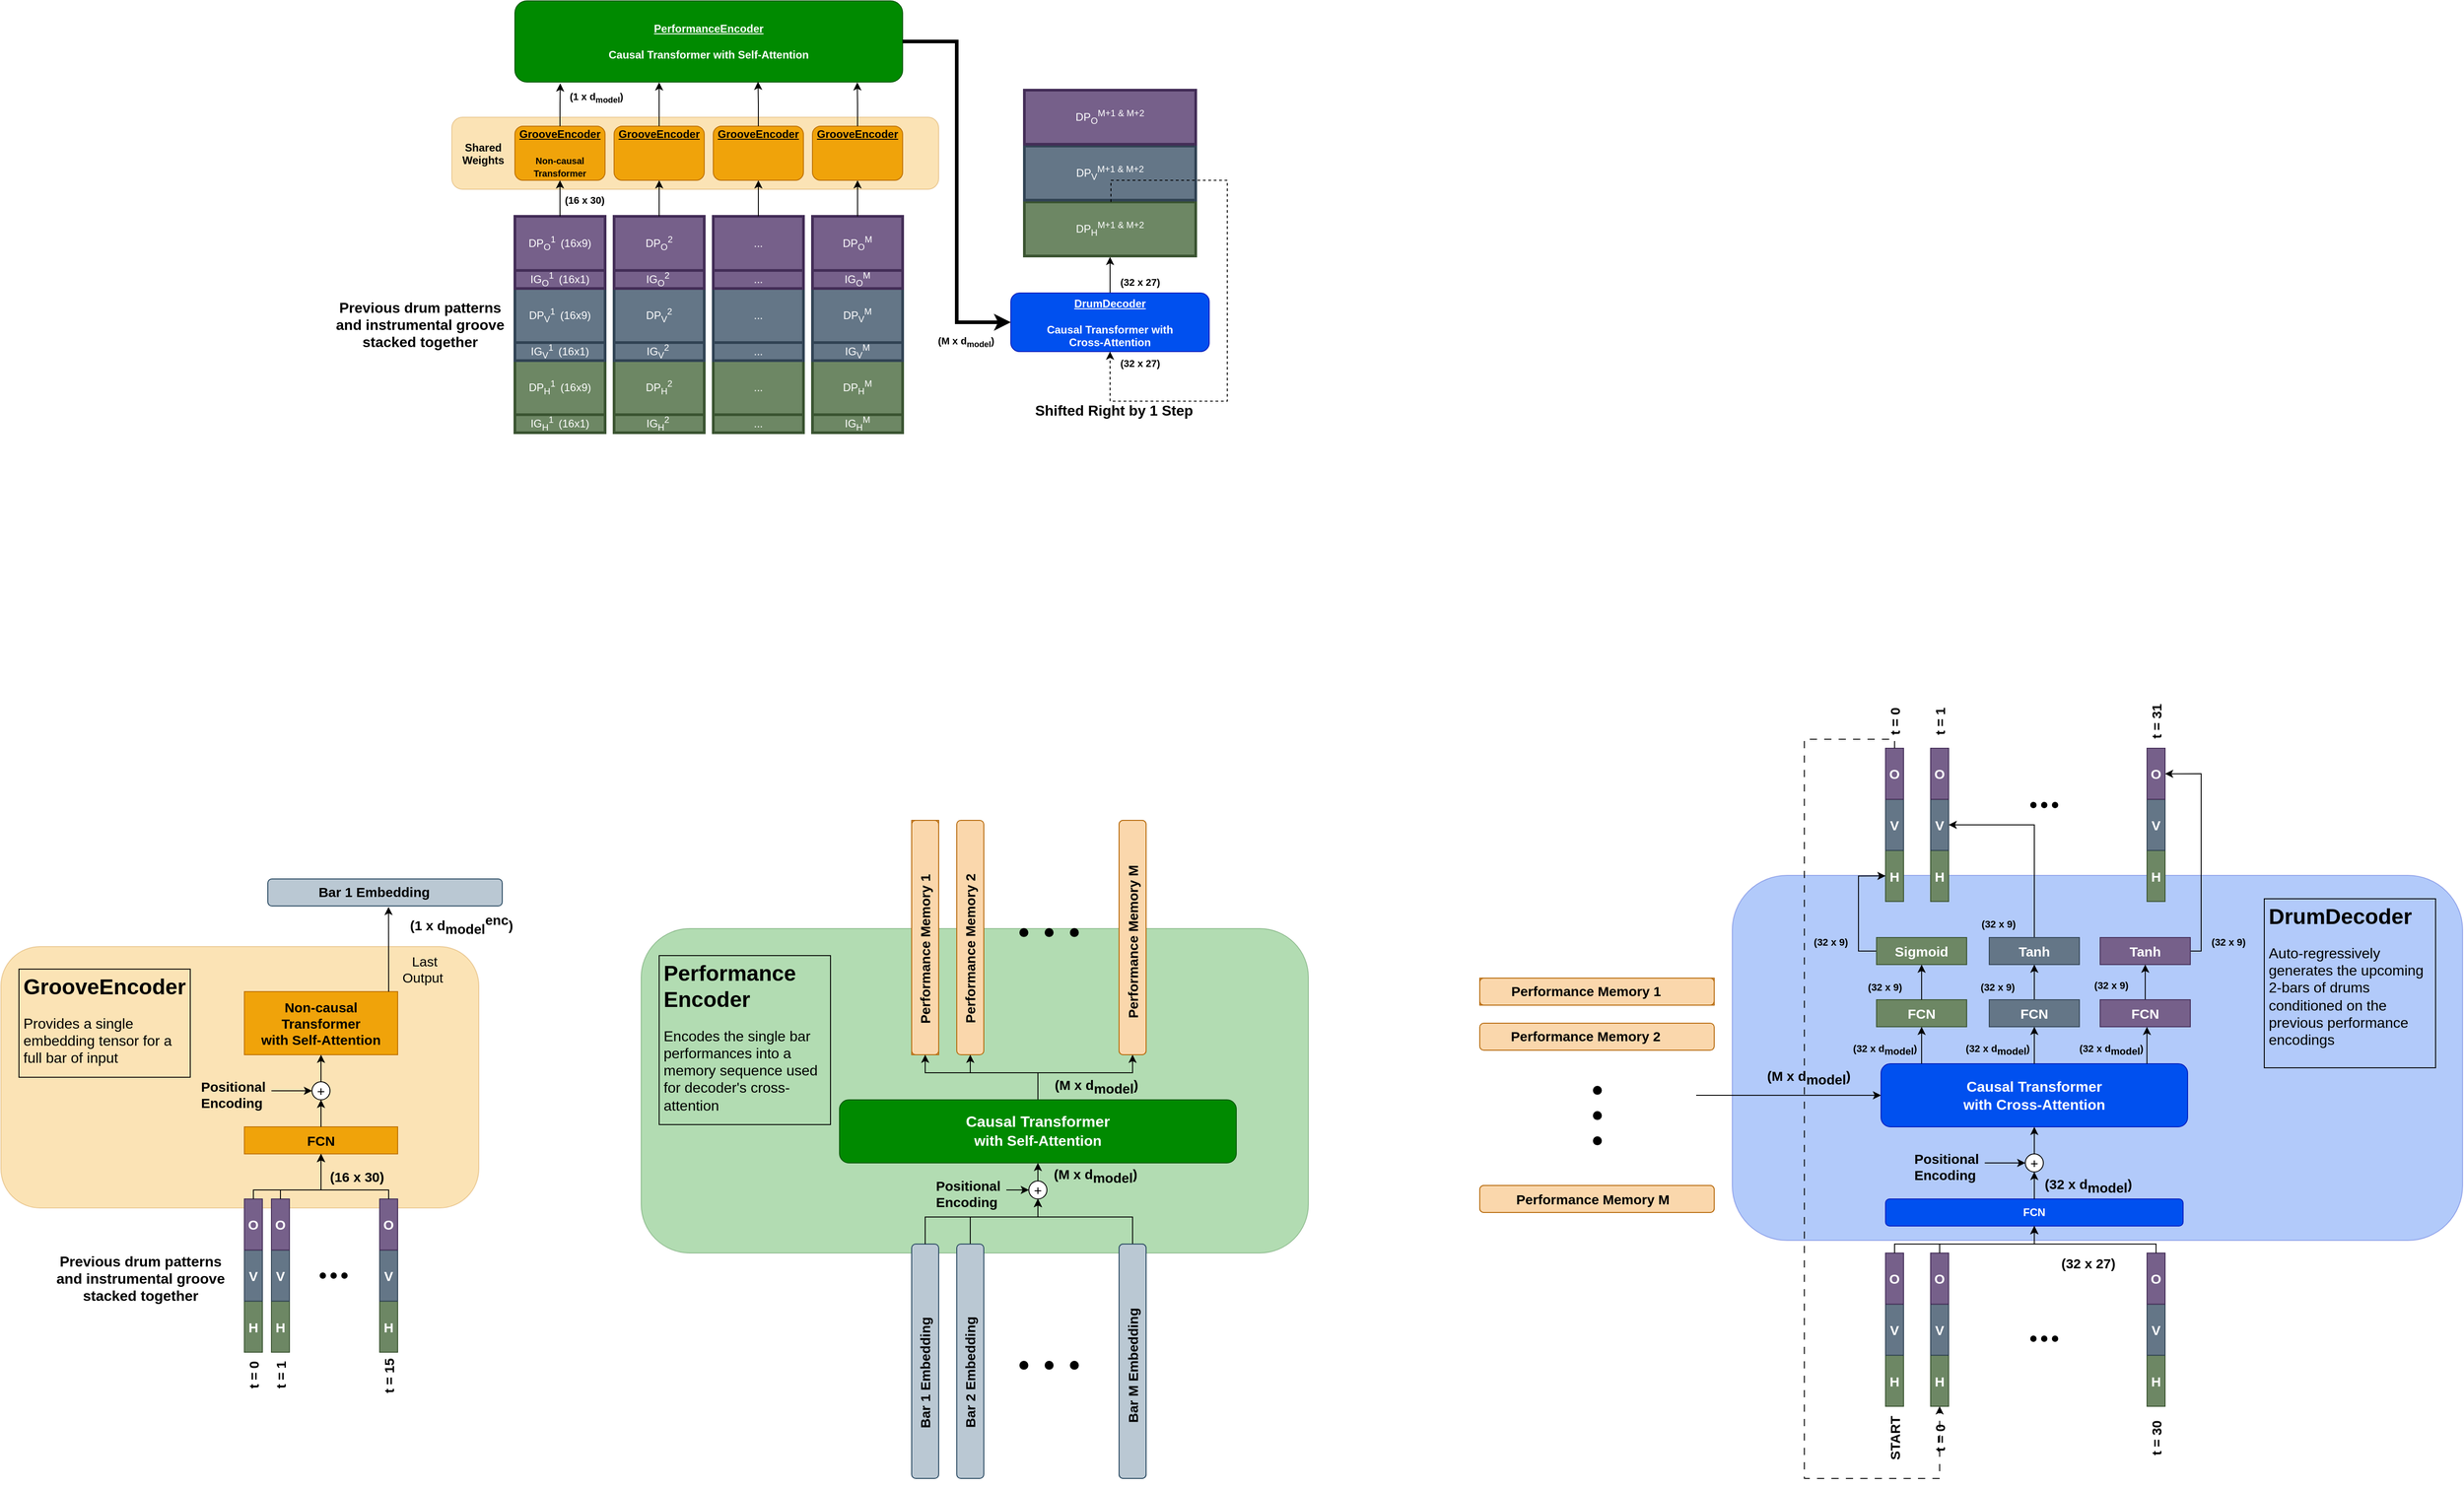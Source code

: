 <mxfile version="21.6.1" type="device">
  <diagram name="Page-1" id="0g2xzgohbH92EA-XBQqj">
    <mxGraphModel dx="4947" dy="2377" grid="1" gridSize="10" guides="1" tooltips="1" connect="1" arrows="1" fold="1" page="1" pageScale="1" pageWidth="850" pageHeight="1100" math="0" shadow="0">
      <root>
        <mxCell id="0" />
        <mxCell id="1" parent="0" />
        <mxCell id="AxeUdkAFy8dNkmWW4xOx-241" value="" style="group" vertex="1" connectable="0" parent="1">
          <mxGeometry x="180" y="1090" width="740" height="730" as="geometry" />
        </mxCell>
        <mxCell id="AxeUdkAFy8dNkmWW4xOx-217" value="" style="rounded=1;whiteSpace=wrap;html=1;fillColor=#008a00;fontColor=#ffffff;strokeColor=#005700;fontStyle=1;opacity=30;" vertex="1" parent="AxeUdkAFy8dNkmWW4xOx-241">
          <mxGeometry y="120" width="740" height="360" as="geometry" />
        </mxCell>
        <mxCell id="AxeUdkAFy8dNkmWW4xOx-216" style="edgeStyle=orthogonalEdgeStyle;rounded=0;orthogonalLoop=1;jettySize=auto;html=1;" edge="1" parent="AxeUdkAFy8dNkmWW4xOx-241" source="AxeUdkAFy8dNkmWW4xOx-189">
          <mxGeometry relative="1" as="geometry">
            <mxPoint x="440" y="380" as="targetPoint" />
          </mxGeometry>
        </mxCell>
        <mxCell id="AxeUdkAFy8dNkmWW4xOx-189" value="&lt;font style=&quot;font-size: 15px;&quot;&gt;+&lt;/font&gt;" style="ellipse;whiteSpace=wrap;html=1;aspect=fixed;fontSize=15;" vertex="1" parent="AxeUdkAFy8dNkmWW4xOx-241">
          <mxGeometry x="430" y="400" width="20" height="20" as="geometry" />
        </mxCell>
        <mxCell id="AxeUdkAFy8dNkmWW4xOx-190" style="edgeStyle=orthogonalEdgeStyle;rounded=0;orthogonalLoop=1;jettySize=auto;html=1;fontSize=15;" edge="1" parent="AxeUdkAFy8dNkmWW4xOx-241" source="AxeUdkAFy8dNkmWW4xOx-191" target="AxeUdkAFy8dNkmWW4xOx-189">
          <mxGeometry relative="1" as="geometry" />
        </mxCell>
        <mxCell id="AxeUdkAFy8dNkmWW4xOx-191" value="&lt;span style=&quot;color: rgb(0, 0, 0); font-family: Helvetica; font-size: 15px; font-style: normal; font-variant-ligatures: normal; font-variant-caps: normal; font-weight: 700; letter-spacing: normal; orphans: 2; text-align: center; text-indent: 0px; text-transform: none; widows: 2; word-spacing: 0px; -webkit-text-stroke-width: 0px; text-decoration-thickness: initial; text-decoration-style: initial; text-decoration-color: initial; float: none; display: inline !important;&quot;&gt;Positional Encoding&lt;/span&gt;" style="text;whiteSpace=wrap;html=1;labelBackgroundColor=none;fontSize=15;" vertex="1" parent="AxeUdkAFy8dNkmWW4xOx-241">
          <mxGeometry x="325" y="390" width="80" height="40" as="geometry" />
        </mxCell>
        <mxCell id="AxeUdkAFy8dNkmWW4xOx-195" style="edgeStyle=orthogonalEdgeStyle;rounded=0;orthogonalLoop=1;jettySize=auto;html=1;entryX=0.5;entryY=1;entryDx=0;entryDy=0;" edge="1" parent="AxeUdkAFy8dNkmWW4xOx-241" source="AxeUdkAFy8dNkmWW4xOx-193" target="AxeUdkAFy8dNkmWW4xOx-189">
          <mxGeometry relative="1" as="geometry">
            <Array as="points">
              <mxPoint x="365" y="440" />
              <mxPoint x="440" y="440" />
            </Array>
          </mxGeometry>
        </mxCell>
        <mxCell id="AxeUdkAFy8dNkmWW4xOx-193" value="" style="rounded=1;whiteSpace=wrap;html=1;fillColor=#bac8d3;strokeColor=#23445d;" vertex="1" parent="AxeUdkAFy8dNkmWW4xOx-241">
          <mxGeometry x="350" y="470" width="30" height="260" as="geometry" />
        </mxCell>
        <mxCell id="AxeUdkAFy8dNkmWW4xOx-196" style="edgeStyle=orthogonalEdgeStyle;rounded=0;orthogonalLoop=1;jettySize=auto;html=1;entryX=0.5;entryY=1;entryDx=0;entryDy=0;" edge="1" parent="AxeUdkAFy8dNkmWW4xOx-241" source="AxeUdkAFy8dNkmWW4xOx-194" target="AxeUdkAFy8dNkmWW4xOx-189">
          <mxGeometry relative="1" as="geometry">
            <Array as="points">
              <mxPoint x="545" y="440" />
              <mxPoint x="440" y="440" />
            </Array>
          </mxGeometry>
        </mxCell>
        <mxCell id="AxeUdkAFy8dNkmWW4xOx-198" value="Bar 2 Embedding" style="text;html=1;strokeColor=none;fillColor=none;align=center;verticalAlign=middle;whiteSpace=wrap;rounded=0;rotation=-90;fontStyle=1;fontSize=15;" vertex="1" parent="AxeUdkAFy8dNkmWW4xOx-241">
          <mxGeometry x="266.5" y="602.5" width="195" height="20" as="geometry" />
        </mxCell>
        <mxCell id="AxeUdkAFy8dNkmWW4xOx-200" value="" style="group;verticalAlign=middle;fillColor=#bac8d3;strokeColor=#23445d;rounded=1;" vertex="1" connectable="0" parent="AxeUdkAFy8dNkmWW4xOx-241">
          <mxGeometry x="530" y="470" width="30" height="260" as="geometry" />
        </mxCell>
        <mxCell id="AxeUdkAFy8dNkmWW4xOx-194" value="" style="rounded=1;whiteSpace=wrap;html=1;fillColor=#bac8d3;strokeColor=#23445d;" vertex="1" parent="AxeUdkAFy8dNkmWW4xOx-200">
          <mxGeometry width="30" height="260" as="geometry" />
        </mxCell>
        <mxCell id="AxeUdkAFy8dNkmWW4xOx-199" value="Bar M Embedding" style="text;html=1;strokeColor=none;fillColor=none;align=center;verticalAlign=middle;whiteSpace=wrap;rounded=0;rotation=-90;fontStyle=1;fontSize=15;" vertex="1" parent="AxeUdkAFy8dNkmWW4xOx-200">
          <mxGeometry x="-82.5" y="125" width="195" height="20" as="geometry" />
        </mxCell>
        <mxCell id="AxeUdkAFy8dNkmWW4xOx-202" value="" style="group;fontSize=15;" vertex="1" connectable="0" parent="AxeUdkAFy8dNkmWW4xOx-241">
          <mxGeometry x="420" y="600" width="70" height="20" as="geometry" />
        </mxCell>
        <mxCell id="AxeUdkAFy8dNkmWW4xOx-203" value="" style="ellipse;whiteSpace=wrap;html=1;aspect=fixed;fillColor=#000000;fontSize=15;" vertex="1" parent="AxeUdkAFy8dNkmWW4xOx-202">
          <mxGeometry width="8.889" height="8.889" as="geometry" />
        </mxCell>
        <mxCell id="AxeUdkAFy8dNkmWW4xOx-204" value="" style="ellipse;whiteSpace=wrap;html=1;aspect=fixed;fillColor=#000000;fontSize=15;" vertex="1" parent="AxeUdkAFy8dNkmWW4xOx-202">
          <mxGeometry x="28" width="8.889" height="8.889" as="geometry" />
        </mxCell>
        <mxCell id="AxeUdkAFy8dNkmWW4xOx-205" value="" style="ellipse;whiteSpace=wrap;html=1;aspect=fixed;fillColor=#000000;fontSize=15;" vertex="1" parent="AxeUdkAFy8dNkmWW4xOx-202">
          <mxGeometry x="56" width="8.889" height="8.889" as="geometry" />
        </mxCell>
        <mxCell id="AxeUdkAFy8dNkmWW4xOx-207" value="" style="group" vertex="1" connectable="0" parent="AxeUdkAFy8dNkmWW4xOx-241">
          <mxGeometry x="300" y="470" width="30" height="260" as="geometry" />
        </mxCell>
        <mxCell id="AxeUdkAFy8dNkmWW4xOx-182" value="" style="rounded=1;whiteSpace=wrap;html=1;fillColor=#bac8d3;strokeColor=#23445d;" vertex="1" parent="AxeUdkAFy8dNkmWW4xOx-207">
          <mxGeometry width="30" height="260" as="geometry" />
        </mxCell>
        <mxCell id="AxeUdkAFy8dNkmWW4xOx-197" value="Bar 1 Embedding" style="text;html=1;strokeColor=none;fillColor=none;align=center;verticalAlign=middle;whiteSpace=wrap;rounded=0;rotation=-90;fontStyle=1;fontSize=15;" vertex="1" parent="AxeUdkAFy8dNkmWW4xOx-207">
          <mxGeometry x="-80" y="132.5" width="188" height="20" as="geometry" />
        </mxCell>
        <mxCell id="AxeUdkAFy8dNkmWW4xOx-192" style="edgeStyle=orthogonalEdgeStyle;rounded=0;orthogonalLoop=1;jettySize=auto;html=1;entryX=0.5;entryY=1;entryDx=0;entryDy=0;" edge="1" parent="AxeUdkAFy8dNkmWW4xOx-241" source="AxeUdkAFy8dNkmWW4xOx-182" target="AxeUdkAFy8dNkmWW4xOx-189">
          <mxGeometry relative="1" as="geometry">
            <Array as="points">
              <mxPoint x="315" y="440" />
              <mxPoint x="440" y="440" />
            </Array>
          </mxGeometry>
        </mxCell>
        <mxCell id="AxeUdkAFy8dNkmWW4xOx-218" value="" style="rounded=1;whiteSpace=wrap;html=1;fillColor=#fad7ac;strokeColor=#b46504;" vertex="1" parent="AxeUdkAFy8dNkmWW4xOx-241">
          <mxGeometry x="350" width="30" height="260" as="geometry" />
        </mxCell>
        <mxCell id="AxeUdkAFy8dNkmWW4xOx-219" value="Performance Memory 2" style="text;html=1;strokeColor=none;fillColor=none;align=center;verticalAlign=middle;whiteSpace=wrap;rounded=0;rotation=-90;fontStyle=1;fontSize=15;" vertex="1" parent="AxeUdkAFy8dNkmWW4xOx-241">
          <mxGeometry x="266.5" y="132.5" width="195" height="20" as="geometry" />
        </mxCell>
        <mxCell id="AxeUdkAFy8dNkmWW4xOx-220" value="" style="group;verticalAlign=middle;fillColor=#fad7ac;strokeColor=#b46504;rounded=1;" vertex="1" connectable="0" parent="AxeUdkAFy8dNkmWW4xOx-241">
          <mxGeometry x="530" width="30" height="260" as="geometry" />
        </mxCell>
        <mxCell id="AxeUdkAFy8dNkmWW4xOx-221" value="" style="rounded=1;whiteSpace=wrap;html=1;fillColor=#fad7ac;strokeColor=#b46504;" vertex="1" parent="AxeUdkAFy8dNkmWW4xOx-220">
          <mxGeometry width="30" height="260" as="geometry" />
        </mxCell>
        <mxCell id="AxeUdkAFy8dNkmWW4xOx-222" value="Performance Memory M" style="text;html=1;strokeColor=none;fillColor=none;align=center;verticalAlign=middle;whiteSpace=wrap;rounded=0;rotation=-90;fontStyle=1;fontSize=15;" vertex="1" parent="AxeUdkAFy8dNkmWW4xOx-220">
          <mxGeometry x="-82.5" y="125" width="195" height="20" as="geometry" />
        </mxCell>
        <mxCell id="AxeUdkAFy8dNkmWW4xOx-227" value="" style="group;fillColor=#fad7ac;strokeColor=#b46504;" vertex="1" connectable="0" parent="AxeUdkAFy8dNkmWW4xOx-241">
          <mxGeometry x="300" width="30" height="260" as="geometry" />
        </mxCell>
        <mxCell id="AxeUdkAFy8dNkmWW4xOx-228" value="" style="rounded=1;whiteSpace=wrap;html=1;fillColor=#fad7ac;strokeColor=#b46504;" vertex="1" parent="AxeUdkAFy8dNkmWW4xOx-227">
          <mxGeometry width="30" height="260" as="geometry" />
        </mxCell>
        <mxCell id="AxeUdkAFy8dNkmWW4xOx-229" value="Performance Memory 1" style="text;html=1;strokeColor=none;fillColor=none;align=center;verticalAlign=middle;whiteSpace=wrap;rounded=0;rotation=-90;fontStyle=1;fontSize=15;" vertex="1" parent="AxeUdkAFy8dNkmWW4xOx-227">
          <mxGeometry x="-80" y="132.5" width="188" height="20" as="geometry" />
        </mxCell>
        <mxCell id="AxeUdkAFy8dNkmWW4xOx-233" style="edgeStyle=orthogonalEdgeStyle;rounded=0;orthogonalLoop=1;jettySize=auto;html=1;entryX=0.5;entryY=1;entryDx=0;entryDy=0;" edge="1" parent="AxeUdkAFy8dNkmWW4xOx-241" source="AxeUdkAFy8dNkmWW4xOx-232" target="AxeUdkAFy8dNkmWW4xOx-228">
          <mxGeometry relative="1" as="geometry">
            <Array as="points">
              <mxPoint x="440" y="280" />
              <mxPoint x="315" y="280" />
            </Array>
          </mxGeometry>
        </mxCell>
        <mxCell id="AxeUdkAFy8dNkmWW4xOx-234" style="edgeStyle=orthogonalEdgeStyle;rounded=0;orthogonalLoop=1;jettySize=auto;html=1;entryX=0.5;entryY=1;entryDx=0;entryDy=0;" edge="1" parent="AxeUdkAFy8dNkmWW4xOx-241" source="AxeUdkAFy8dNkmWW4xOx-232" target="AxeUdkAFy8dNkmWW4xOx-218">
          <mxGeometry relative="1" as="geometry">
            <Array as="points">
              <mxPoint x="440" y="280" />
              <mxPoint x="365" y="280" />
            </Array>
          </mxGeometry>
        </mxCell>
        <mxCell id="AxeUdkAFy8dNkmWW4xOx-235" style="edgeStyle=orthogonalEdgeStyle;rounded=0;orthogonalLoop=1;jettySize=auto;html=1;entryX=0.5;entryY=1;entryDx=0;entryDy=0;" edge="1" parent="AxeUdkAFy8dNkmWW4xOx-241" source="AxeUdkAFy8dNkmWW4xOx-232" target="AxeUdkAFy8dNkmWW4xOx-221">
          <mxGeometry relative="1" as="geometry">
            <Array as="points">
              <mxPoint x="440" y="280" />
              <mxPoint x="545" y="280" />
            </Array>
          </mxGeometry>
        </mxCell>
        <mxCell id="AxeUdkAFy8dNkmWW4xOx-232" value="Causal Transformer&lt;br style=&quot;border-color: var(--border-color); font-size: 16px;&quot;&gt;&lt;span style=&quot;font-size: 16px;&quot;&gt;with Self-Attention&lt;/span&gt;" style="rounded=1;whiteSpace=wrap;html=1;fillColor=#008a00;fontColor=#ffffff;strokeColor=#005700;fontStyle=1;fontSize=17;" vertex="1" parent="AxeUdkAFy8dNkmWW4xOx-241">
          <mxGeometry x="220" y="310" width="440" height="70" as="geometry" />
        </mxCell>
        <mxCell id="AxeUdkAFy8dNkmWW4xOx-236" value="&lt;h1&gt;Performance&lt;br&gt;Encoder&lt;/h1&gt;&lt;p&gt;&lt;font style=&quot;font-size: 16px;&quot;&gt;Encodes the single bar performances into a memory sequence used for decoder&#39;s cross-attention&lt;/font&gt;&lt;/p&gt;" style="text;html=1;strokeColor=default;fillColor=none;spacing=5;spacingTop=-20;whiteSpace=wrap;overflow=hidden;rounded=0;" vertex="1" parent="AxeUdkAFy8dNkmWW4xOx-241">
          <mxGeometry x="20" y="150" width="190" height="187.5" as="geometry" />
        </mxCell>
        <mxCell id="AxeUdkAFy8dNkmWW4xOx-239" value="(M x d&lt;sub style=&quot;border-color: var(--border-color); font-size: 15px;&quot;&gt;model&lt;/sub&gt;&lt;span style=&quot;font-size: 15px;&quot;&gt;)&lt;/span&gt;" style="text;html=1;strokeColor=none;fillColor=none;align=center;verticalAlign=middle;whiteSpace=wrap;rounded=0;fontStyle=1;fontSize=15;" vertex="1" parent="AxeUdkAFy8dNkmWW4xOx-241">
          <mxGeometry x="429" y="379" width="150" height="30" as="geometry" />
        </mxCell>
        <mxCell id="AxeUdkAFy8dNkmWW4xOx-240" value="(M x d&lt;sub style=&quot;border-color: var(--border-color); font-size: 15px;&quot;&gt;model&lt;/sub&gt;&lt;span style=&quot;font-size: 15px;&quot;&gt;)&lt;/span&gt;" style="text;html=1;strokeColor=none;fillColor=none;align=center;verticalAlign=middle;whiteSpace=wrap;rounded=0;fontStyle=1;fontSize=15;" vertex="1" parent="AxeUdkAFy8dNkmWW4xOx-241">
          <mxGeometry x="430" y="280" width="150" height="30" as="geometry" />
        </mxCell>
        <mxCell id="AxeUdkAFy8dNkmWW4xOx-419" value="" style="group;fontSize=15;" vertex="1" connectable="0" parent="1">
          <mxGeometry x="600" y="1210" width="70" height="20" as="geometry" />
        </mxCell>
        <mxCell id="AxeUdkAFy8dNkmWW4xOx-420" value="" style="ellipse;whiteSpace=wrap;html=1;aspect=fixed;fillColor=#000000;fontSize=15;" vertex="1" parent="AxeUdkAFy8dNkmWW4xOx-419">
          <mxGeometry width="8.889" height="8.889" as="geometry" />
        </mxCell>
        <mxCell id="AxeUdkAFy8dNkmWW4xOx-421" value="" style="ellipse;whiteSpace=wrap;html=1;aspect=fixed;fillColor=#000000;fontSize=15;" vertex="1" parent="AxeUdkAFy8dNkmWW4xOx-419">
          <mxGeometry x="28" width="8.889" height="8.889" as="geometry" />
        </mxCell>
        <mxCell id="AxeUdkAFy8dNkmWW4xOx-422" value="" style="ellipse;whiteSpace=wrap;html=1;aspect=fixed;fillColor=#000000;fontSize=15;" vertex="1" parent="AxeUdkAFy8dNkmWW4xOx-419">
          <mxGeometry x="56" width="8.889" height="8.889" as="geometry" />
        </mxCell>
        <mxCell id="AxeUdkAFy8dNkmWW4xOx-440" value="" style="group" vertex="1" connectable="0" parent="1">
          <mxGeometry x="-160" y="181" width="990" height="479" as="geometry" />
        </mxCell>
        <mxCell id="AxeUdkAFy8dNkmWW4xOx-101" value="" style="rounded=1;whiteSpace=wrap;html=1;fillColor=#f0a30a;strokeColor=#BD7000;fontColor=#000000;opacity=30;" vertex="1" parent="AxeUdkAFy8dNkmWW4xOx-440">
          <mxGeometry x="130" y="129" width="540" height="80" as="geometry" />
        </mxCell>
        <mxCell id="AxeUdkAFy8dNkmWW4xOx-31" value="&lt;u&gt;GrooveEncoder&lt;/u&gt;&lt;br&gt;&lt;br&gt;&lt;font style=&quot;font-size: 10px;&quot;&gt;Non-causal&lt;br&gt;Transformer&lt;/font&gt;" style="rounded=1;whiteSpace=wrap;html=1;fillColor=#f0a30a;fontColor=#000000;strokeColor=#BD7000;fontStyle=1" vertex="1" parent="AxeUdkAFy8dNkmWW4xOx-440">
          <mxGeometry x="200" y="139" width="100" height="60" as="geometry" />
        </mxCell>
        <mxCell id="AxeUdkAFy8dNkmWW4xOx-32" value="&lt;u&gt;GrooveEncoder&lt;/u&gt;&lt;br style=&quot;border-color: var(--border-color);&quot;&gt;&lt;br style=&quot;border-color: var(--border-color);&quot;&gt;&lt;span style=&quot;font-size: 10px;&quot;&gt;&lt;br&gt;&lt;br&gt;&lt;/span&gt;" style="rounded=1;whiteSpace=wrap;html=1;fillColor=#f0a30a;fontColor=#000000;strokeColor=#BD7000;fontStyle=1" vertex="1" parent="AxeUdkAFy8dNkmWW4xOx-440">
          <mxGeometry x="310" y="139" width="100" height="60" as="geometry" />
        </mxCell>
        <mxCell id="AxeUdkAFy8dNkmWW4xOx-33" value="&lt;u style=&quot;border-color: var(--border-color);&quot;&gt;GrooveEncoder&lt;/u&gt;&lt;br style=&quot;border-color: var(--border-color);&quot;&gt;&lt;br style=&quot;border-color: var(--border-color);&quot;&gt;&lt;br style=&quot;border-color: var(--border-color);&quot;&gt;&amp;nbsp;" style="rounded=1;whiteSpace=wrap;html=1;fillColor=#f0a30a;fontColor=#000000;strokeColor=#BD7000;fontStyle=1" vertex="1" parent="AxeUdkAFy8dNkmWW4xOx-440">
          <mxGeometry x="420" y="139" width="100" height="60" as="geometry" />
        </mxCell>
        <mxCell id="AxeUdkAFy8dNkmWW4xOx-34" value="&lt;u style=&quot;border-color: var(--border-color);&quot;&gt;GrooveEncoder&lt;/u&gt;&lt;br style=&quot;border-color: var(--border-color);&quot;&gt;&lt;br style=&quot;border-color: var(--border-color);&quot;&gt;&lt;br&gt;&amp;nbsp;" style="rounded=1;whiteSpace=wrap;html=1;fillColor=#f0a30a;fontColor=#000000;strokeColor=#BD7000;fontStyle=1" vertex="1" parent="AxeUdkAFy8dNkmWW4xOx-440">
          <mxGeometry x="530" y="139" width="100" height="60" as="geometry" />
        </mxCell>
        <mxCell id="AxeUdkAFy8dNkmWW4xOx-38" value="" style="group" vertex="1" connectable="0" parent="AxeUdkAFy8dNkmWW4xOx-440">
          <mxGeometry x="420" y="239" width="100" height="240" as="geometry" />
        </mxCell>
        <mxCell id="AxeUdkAFy8dNkmWW4xOx-8" value="..." style="rounded=0;whiteSpace=wrap;html=1;container=0;fillColor=#6d8764;fontColor=#ffffff;strokeColor=#3A5431;strokeWidth=3;" vertex="1" parent="AxeUdkAFy8dNkmWW4xOx-38">
          <mxGeometry y="220" width="100" height="20" as="geometry" />
        </mxCell>
        <mxCell id="AxeUdkAFy8dNkmWW4xOx-9" value="..." style="rounded=0;whiteSpace=wrap;html=1;container=0;fillColor=#6d8764;fontColor=#ffffff;strokeColor=#3A5431;strokeWidth=3;" vertex="1" parent="AxeUdkAFy8dNkmWW4xOx-38">
          <mxGeometry y="160" width="100" height="60" as="geometry" />
        </mxCell>
        <mxCell id="AxeUdkAFy8dNkmWW4xOx-17" value="..." style="rounded=0;whiteSpace=wrap;html=1;container=0;fillColor=#647687;fontColor=#ffffff;strokeColor=#314354;strokeWidth=3;" vertex="1" parent="AxeUdkAFy8dNkmWW4xOx-38">
          <mxGeometry y="140" width="100" height="20" as="geometry" />
        </mxCell>
        <mxCell id="AxeUdkAFy8dNkmWW4xOx-18" value="..." style="rounded=0;whiteSpace=wrap;html=1;container=0;fillColor=#647687;fontColor=#ffffff;strokeColor=#314354;strokeWidth=3;" vertex="1" parent="AxeUdkAFy8dNkmWW4xOx-38">
          <mxGeometry y="80" width="100" height="60" as="geometry" />
        </mxCell>
        <mxCell id="AxeUdkAFy8dNkmWW4xOx-25" value="..." style="rounded=0;whiteSpace=wrap;html=1;container=0;fillColor=#76608a;fontColor=#ffffff;strokeColor=#432D57;strokeWidth=3;" vertex="1" parent="AxeUdkAFy8dNkmWW4xOx-38">
          <mxGeometry y="60" width="100" height="20" as="geometry" />
        </mxCell>
        <mxCell id="AxeUdkAFy8dNkmWW4xOx-26" value="..." style="rounded=0;whiteSpace=wrap;html=1;container=0;fillColor=#76608a;fontColor=#ffffff;strokeColor=#432D57;strokeWidth=3;" vertex="1" parent="AxeUdkAFy8dNkmWW4xOx-38">
          <mxGeometry width="100" height="60" as="geometry" />
        </mxCell>
        <mxCell id="AxeUdkAFy8dNkmWW4xOx-42" value="" style="group" vertex="1" connectable="0" parent="AxeUdkAFy8dNkmWW4xOx-440">
          <mxGeometry x="530" y="239" width="100" height="240" as="geometry" />
        </mxCell>
        <mxCell id="AxeUdkAFy8dNkmWW4xOx-11" value="IG&lt;sub style=&quot;border-color: var(--border-color);&quot;&gt;H&lt;/sub&gt;&lt;sup style=&quot;border-color: var(--border-color);&quot;&gt;M&lt;/sup&gt;" style="rounded=0;whiteSpace=wrap;html=1;container=0;fillColor=#6d8764;fontColor=#ffffff;strokeColor=#3A5431;strokeWidth=3;" vertex="1" parent="AxeUdkAFy8dNkmWW4xOx-42">
          <mxGeometry y="220" width="100" height="20" as="geometry" />
        </mxCell>
        <mxCell id="AxeUdkAFy8dNkmWW4xOx-12" value="DP&lt;sub style=&quot;border-color: var(--border-color);&quot;&gt;H&lt;/sub&gt;&lt;sup style=&quot;border-color: var(--border-color);&quot;&gt;M&lt;/sup&gt;" style="rounded=0;whiteSpace=wrap;html=1;container=0;fillColor=#6d8764;fontColor=#ffffff;strokeColor=#3A5431;strokeWidth=3;" vertex="1" parent="AxeUdkAFy8dNkmWW4xOx-42">
          <mxGeometry y="160" width="100" height="60" as="geometry" />
        </mxCell>
        <mxCell id="AxeUdkAFy8dNkmWW4xOx-19" value="IG&lt;sub style=&quot;border-color: var(--border-color);&quot;&gt;V&lt;/sub&gt;&lt;sup style=&quot;border-color: var(--border-color);&quot;&gt;M&lt;/sup&gt;" style="rounded=0;whiteSpace=wrap;html=1;container=0;fillColor=#647687;fontColor=#ffffff;strokeColor=#314354;strokeWidth=3;" vertex="1" parent="AxeUdkAFy8dNkmWW4xOx-42">
          <mxGeometry y="140" width="100" height="20" as="geometry" />
        </mxCell>
        <mxCell id="AxeUdkAFy8dNkmWW4xOx-20" value="DP&lt;sub style=&quot;border-color: var(--border-color);&quot;&gt;V&lt;/sub&gt;&lt;sup style=&quot;border-color: var(--border-color);&quot;&gt;M&lt;/sup&gt;" style="rounded=0;whiteSpace=wrap;html=1;container=0;fillColor=#647687;fontColor=#ffffff;strokeColor=#314354;strokeWidth=3;" vertex="1" parent="AxeUdkAFy8dNkmWW4xOx-42">
          <mxGeometry y="80" width="100" height="60" as="geometry" />
        </mxCell>
        <mxCell id="AxeUdkAFy8dNkmWW4xOx-27" value="IG&lt;sub style=&quot;border-color: var(--border-color);&quot;&gt;O&lt;/sub&gt;&lt;sup style=&quot;border-color: var(--border-color);&quot;&gt;M&lt;/sup&gt;" style="rounded=0;whiteSpace=wrap;html=1;container=0;fillColor=#76608a;fontColor=#ffffff;strokeColor=#432D57;strokeWidth=3;" vertex="1" parent="AxeUdkAFy8dNkmWW4xOx-42">
          <mxGeometry y="60" width="100" height="20" as="geometry" />
        </mxCell>
        <mxCell id="AxeUdkAFy8dNkmWW4xOx-28" value="DP&lt;sub style=&quot;border-color: var(--border-color);&quot;&gt;O&lt;/sub&gt;&lt;sup style=&quot;border-color: var(--border-color);&quot;&gt;M&lt;/sup&gt;" style="rounded=0;whiteSpace=wrap;html=1;container=0;fillColor=#76608a;fontColor=#ffffff;strokeColor=#432D57;strokeWidth=3;" vertex="1" parent="AxeUdkAFy8dNkmWW4xOx-42">
          <mxGeometry width="100" height="60" as="geometry" />
        </mxCell>
        <mxCell id="AxeUdkAFy8dNkmWW4xOx-36" value="" style="group" vertex="1" connectable="0" parent="AxeUdkAFy8dNkmWW4xOx-440">
          <mxGeometry x="200" y="239" width="100" height="240" as="geometry" />
        </mxCell>
        <mxCell id="AxeUdkAFy8dNkmWW4xOx-1" value="IG&lt;sub style=&quot;border-color: var(--border-color);&quot;&gt;H&lt;/sub&gt;&lt;sup style=&quot;border-color: var(--border-color);&quot;&gt;1&amp;nbsp;&amp;nbsp;&lt;/sup&gt;(16x1)" style="rounded=0;whiteSpace=wrap;html=1;container=0;fillColor=#6d8764;fontColor=#ffffff;strokeColor=#3A5431;strokeWidth=3;" vertex="1" parent="AxeUdkAFy8dNkmWW4xOx-36">
          <mxGeometry y="220" width="100" height="20" as="geometry" />
        </mxCell>
        <mxCell id="AxeUdkAFy8dNkmWW4xOx-2" value="DP&lt;sub style=&quot;border-color: var(--border-color);&quot;&gt;H&lt;/sub&gt;&lt;sup style=&quot;border-color: var(--border-color);&quot;&gt;1&amp;nbsp; &lt;/sup&gt;&lt;span style=&quot;border-color: var(--border-color);&quot;&gt;(16x9)&lt;/span&gt;" style="rounded=0;whiteSpace=wrap;html=1;container=0;fillColor=#6d8764;fontColor=#ffffff;strokeColor=#3A5431;strokeWidth=3;" vertex="1" parent="AxeUdkAFy8dNkmWW4xOx-36">
          <mxGeometry y="160" width="100" height="60" as="geometry" />
        </mxCell>
        <mxCell id="AxeUdkAFy8dNkmWW4xOx-13" value="IG&lt;sub style=&quot;border-color: var(--border-color);&quot;&gt;V&lt;/sub&gt;&lt;sup style=&quot;border-color: var(--border-color);&quot;&gt;1&amp;nbsp;&amp;nbsp;&lt;/sup&gt;(16x1)" style="rounded=0;whiteSpace=wrap;html=1;container=0;fillColor=#647687;fontColor=#ffffff;strokeColor=#314354;strokeWidth=3;" vertex="1" parent="AxeUdkAFy8dNkmWW4xOx-36">
          <mxGeometry y="140" width="100" height="20" as="geometry" />
        </mxCell>
        <mxCell id="AxeUdkAFy8dNkmWW4xOx-14" value="DP&lt;sub style=&quot;border-color: var(--border-color);&quot;&gt;V&lt;/sub&gt;&lt;sup style=&quot;border-color: var(--border-color);&quot;&gt;1&amp;nbsp; &lt;/sup&gt;&lt;span style=&quot;border-color: var(--border-color);&quot;&gt;(16x9)&lt;/span&gt;" style="rounded=0;whiteSpace=wrap;html=1;container=0;fillColor=#647687;fontColor=#ffffff;strokeColor=#314354;strokeWidth=3;" vertex="1" parent="AxeUdkAFy8dNkmWW4xOx-36">
          <mxGeometry y="80" width="100" height="60" as="geometry" />
        </mxCell>
        <mxCell id="AxeUdkAFy8dNkmWW4xOx-21" value="IG&lt;sub style=&quot;border-color: var(--border-color);&quot;&gt;O&lt;/sub&gt;&lt;sup style=&quot;border-color: var(--border-color);&quot;&gt;1&amp;nbsp;&amp;nbsp;&lt;/sup&gt;(16x1)" style="rounded=0;whiteSpace=wrap;html=1;container=0;fillColor=#76608a;fontColor=#ffffff;strokeColor=#432D57;strokeWidth=3;" vertex="1" parent="AxeUdkAFy8dNkmWW4xOx-36">
          <mxGeometry y="60" width="100" height="20" as="geometry" />
        </mxCell>
        <mxCell id="AxeUdkAFy8dNkmWW4xOx-22" value="DP&lt;sub style=&quot;border-color: var(--border-color);&quot;&gt;O&lt;/sub&gt;&lt;sup style=&quot;border-color: var(--border-color);&quot;&gt;1&amp;nbsp; &lt;/sup&gt;&lt;span style=&quot;border-color: var(--border-color);&quot;&gt;(16x9)&lt;/span&gt;" style="rounded=0;whiteSpace=wrap;html=1;container=0;fillColor=#76608a;fontColor=#ffffff;strokeColor=#432D57;strokeWidth=3;" vertex="1" parent="AxeUdkAFy8dNkmWW4xOx-36">
          <mxGeometry width="100" height="60" as="geometry" />
        </mxCell>
        <mxCell id="AxeUdkAFy8dNkmWW4xOx-43" value="" style="group" vertex="1" connectable="0" parent="AxeUdkAFy8dNkmWW4xOx-440">
          <mxGeometry x="310" y="239" width="100" height="240" as="geometry" />
        </mxCell>
        <mxCell id="AxeUdkAFy8dNkmWW4xOx-5" value="IG&lt;sub style=&quot;border-color: var(--border-color);&quot;&gt;H&lt;/sub&gt;&lt;sup style=&quot;border-color: var(--border-color);&quot;&gt;2&amp;nbsp;&lt;/sup&gt;" style="rounded=0;whiteSpace=wrap;html=1;container=0;fillColor=#6d8764;fontColor=#ffffff;strokeColor=#3A5431;strokeWidth=3;" vertex="1" parent="AxeUdkAFy8dNkmWW4xOx-43">
          <mxGeometry y="220" width="100" height="20" as="geometry" />
        </mxCell>
        <mxCell id="AxeUdkAFy8dNkmWW4xOx-6" value="DP&lt;sub style=&quot;border-color: var(--border-color);&quot;&gt;H&lt;/sub&gt;&lt;sup style=&quot;border-color: var(--border-color);&quot;&gt;2&lt;/sup&gt;" style="rounded=0;whiteSpace=wrap;html=1;container=0;fillColor=#6d8764;fontColor=#ffffff;strokeColor=#3A5431;strokeWidth=3;" vertex="1" parent="AxeUdkAFy8dNkmWW4xOx-43">
          <mxGeometry y="160" width="100" height="60" as="geometry" />
        </mxCell>
        <mxCell id="AxeUdkAFy8dNkmWW4xOx-15" value="IG&lt;sub style=&quot;border-color: var(--border-color);&quot;&gt;V&lt;/sub&gt;&lt;sup style=&quot;border-color: var(--border-color);&quot;&gt;2&amp;nbsp;&lt;/sup&gt;" style="rounded=0;whiteSpace=wrap;html=1;container=0;fillColor=#647687;fontColor=#ffffff;strokeColor=#314354;strokeWidth=3;" vertex="1" parent="AxeUdkAFy8dNkmWW4xOx-43">
          <mxGeometry y="140" width="100" height="20" as="geometry" />
        </mxCell>
        <mxCell id="AxeUdkAFy8dNkmWW4xOx-16" value="DP&lt;sub style=&quot;border-color: var(--border-color);&quot;&gt;V&lt;/sub&gt;&lt;sup style=&quot;border-color: var(--border-color);&quot;&gt;2&lt;/sup&gt;" style="rounded=0;whiteSpace=wrap;html=1;container=0;fillColor=#647687;fontColor=#ffffff;strokeColor=#314354;strokeWidth=3;" vertex="1" parent="AxeUdkAFy8dNkmWW4xOx-43">
          <mxGeometry y="80" width="100" height="60" as="geometry" />
        </mxCell>
        <mxCell id="AxeUdkAFy8dNkmWW4xOx-23" value="IG&lt;sub style=&quot;border-color: var(--border-color);&quot;&gt;O&lt;/sub&gt;&lt;sup style=&quot;border-color: var(--border-color);&quot;&gt;2&amp;nbsp;&lt;/sup&gt;" style="rounded=0;whiteSpace=wrap;html=1;container=0;fillColor=#76608a;fontColor=#ffffff;strokeColor=#432D57;strokeWidth=3;" vertex="1" parent="AxeUdkAFy8dNkmWW4xOx-43">
          <mxGeometry y="60" width="100" height="20" as="geometry" />
        </mxCell>
        <mxCell id="AxeUdkAFy8dNkmWW4xOx-24" value="DP&lt;sub style=&quot;border-color: var(--border-color);&quot;&gt;O&lt;/sub&gt;&lt;sup style=&quot;border-color: var(--border-color);&quot;&gt;2&lt;/sup&gt;" style="rounded=0;whiteSpace=wrap;html=1;container=0;fillColor=#76608a;fontColor=#ffffff;strokeColor=#432D57;strokeWidth=3;" vertex="1" parent="AxeUdkAFy8dNkmWW4xOx-43">
          <mxGeometry width="100" height="60" as="geometry" />
        </mxCell>
        <mxCell id="AxeUdkAFy8dNkmWW4xOx-44" style="edgeStyle=orthogonalEdgeStyle;rounded=0;orthogonalLoop=1;jettySize=auto;html=1;entryX=0.5;entryY=1;entryDx=0;entryDy=0;" edge="1" parent="AxeUdkAFy8dNkmWW4xOx-440" source="AxeUdkAFy8dNkmWW4xOx-22" target="AxeUdkAFy8dNkmWW4xOx-31">
          <mxGeometry relative="1" as="geometry" />
        </mxCell>
        <mxCell id="AxeUdkAFy8dNkmWW4xOx-45" style="edgeStyle=orthogonalEdgeStyle;rounded=0;orthogonalLoop=1;jettySize=auto;html=1;entryX=0.5;entryY=1;entryDx=0;entryDy=0;" edge="1" parent="AxeUdkAFy8dNkmWW4xOx-440" source="AxeUdkAFy8dNkmWW4xOx-24" target="AxeUdkAFy8dNkmWW4xOx-32">
          <mxGeometry relative="1" as="geometry" />
        </mxCell>
        <mxCell id="AxeUdkAFy8dNkmWW4xOx-46" style="edgeStyle=orthogonalEdgeStyle;rounded=0;orthogonalLoop=1;jettySize=auto;html=1;entryX=0.5;entryY=1;entryDx=0;entryDy=0;" edge="1" parent="AxeUdkAFy8dNkmWW4xOx-440" source="AxeUdkAFy8dNkmWW4xOx-26" target="AxeUdkAFy8dNkmWW4xOx-33">
          <mxGeometry relative="1" as="geometry" />
        </mxCell>
        <mxCell id="AxeUdkAFy8dNkmWW4xOx-47" style="edgeStyle=orthogonalEdgeStyle;rounded=0;orthogonalLoop=1;jettySize=auto;html=1;entryX=0.5;entryY=1;entryDx=0;entryDy=0;" edge="1" parent="AxeUdkAFy8dNkmWW4xOx-440" source="AxeUdkAFy8dNkmWW4xOx-28" target="AxeUdkAFy8dNkmWW4xOx-34">
          <mxGeometry relative="1" as="geometry" />
        </mxCell>
        <mxCell id="AxeUdkAFy8dNkmWW4xOx-48" value="&lt;u&gt;PerformanceEncoder&lt;/u&gt;&lt;br&gt;&lt;br&gt;Causal Transformer with Self-Attention" style="rounded=1;whiteSpace=wrap;html=1;fillColor=#008a00;fontColor=#ffffff;strokeColor=#005700;fontStyle=1" vertex="1" parent="AxeUdkAFy8dNkmWW4xOx-440">
          <mxGeometry x="200" width="430" height="90" as="geometry" />
        </mxCell>
        <mxCell id="AxeUdkAFy8dNkmWW4xOx-54" style="edgeStyle=orthogonalEdgeStyle;rounded=0;orthogonalLoop=1;jettySize=auto;html=1;entryX=0.117;entryY=1.017;entryDx=0;entryDy=0;entryPerimeter=0;" edge="1" parent="AxeUdkAFy8dNkmWW4xOx-440" source="AxeUdkAFy8dNkmWW4xOx-31" target="AxeUdkAFy8dNkmWW4xOx-48">
          <mxGeometry relative="1" as="geometry" />
        </mxCell>
        <mxCell id="AxeUdkAFy8dNkmWW4xOx-58" value="(1 x d&lt;sub&gt;model&lt;/sub&gt;)" style="edgeLabel;html=1;align=center;verticalAlign=middle;resizable=0;points=[];labelBackgroundColor=none;fontStyle=1" vertex="1" connectable="0" parent="AxeUdkAFy8dNkmWW4xOx-54">
          <mxGeometry x="-0.037" relative="1" as="geometry">
            <mxPoint x="40" y="-8" as="offset" />
          </mxGeometry>
        </mxCell>
        <mxCell id="AxeUdkAFy8dNkmWW4xOx-55" style="edgeStyle=orthogonalEdgeStyle;rounded=0;orthogonalLoop=1;jettySize=auto;html=1;entryX=0.372;entryY=1.004;entryDx=0;entryDy=0;entryPerimeter=0;" edge="1" parent="AxeUdkAFy8dNkmWW4xOx-440" source="AxeUdkAFy8dNkmWW4xOx-32" target="AxeUdkAFy8dNkmWW4xOx-48">
          <mxGeometry relative="1" as="geometry" />
        </mxCell>
        <mxCell id="AxeUdkAFy8dNkmWW4xOx-60" value="(M x d&lt;sub&gt;model&lt;/sub&gt;)" style="edgeLabel;html=1;align=center;verticalAlign=middle;resizable=0;points=[];fontStyle=1;labelBackgroundColor=none;" vertex="1" connectable="0" parent="AxeUdkAFy8dNkmWW4xOx-440">
          <mxGeometry x="700" y="379.003" as="geometry" />
        </mxCell>
        <mxCell id="AxeUdkAFy8dNkmWW4xOx-93" style="edgeStyle=orthogonalEdgeStyle;rounded=0;orthogonalLoop=1;jettySize=auto;html=1;entryX=0.5;entryY=1;entryDx=0;entryDy=0;" edge="1" parent="AxeUdkAFy8dNkmWW4xOx-440" source="AxeUdkAFy8dNkmWW4xOx-61">
          <mxGeometry relative="1" as="geometry">
            <mxPoint x="860.0" y="284" as="targetPoint" />
          </mxGeometry>
        </mxCell>
        <mxCell id="AxeUdkAFy8dNkmWW4xOx-61" value="&lt;u&gt;DrumDecoder&lt;/u&gt;&lt;br&gt;&lt;br&gt;Causal Transformer with &lt;br&gt;Cross-Attention" style="rounded=1;whiteSpace=wrap;html=1;fillColor=#0050ef;fontColor=#ffffff;strokeColor=#001DBC;fontStyle=1" vertex="1" parent="AxeUdkAFy8dNkmWW4xOx-440">
          <mxGeometry x="750" y="324" width="220" height="65" as="geometry" />
        </mxCell>
        <mxCell id="AxeUdkAFy8dNkmWW4xOx-56" style="edgeStyle=orthogonalEdgeStyle;rounded=0;orthogonalLoop=1;jettySize=auto;html=1;entryX=0.627;entryY=0.996;entryDx=0;entryDy=0;entryPerimeter=0;" edge="1" parent="AxeUdkAFy8dNkmWW4xOx-440" source="AxeUdkAFy8dNkmWW4xOx-33" target="AxeUdkAFy8dNkmWW4xOx-48">
          <mxGeometry relative="1" as="geometry" />
        </mxCell>
        <mxCell id="AxeUdkAFy8dNkmWW4xOx-77" value="(16 x 30)" style="edgeLabel;html=1;align=center;verticalAlign=middle;resizable=0;points=[];labelBackgroundColor=none;fontStyle=1" vertex="1" connectable="0" parent="AxeUdkAFy8dNkmWW4xOx-440">
          <mxGeometry x="287" y="224.0" as="geometry">
            <mxPoint x="-10" y="-3" as="offset" />
          </mxGeometry>
        </mxCell>
        <mxCell id="AxeUdkAFy8dNkmWW4xOx-86" value="" style="group" vertex="1" connectable="0" parent="AxeUdkAFy8dNkmWW4xOx-440">
          <mxGeometry x="765" y="63" width="190" height="240" as="geometry" />
        </mxCell>
        <mxCell id="AxeUdkAFy8dNkmWW4xOx-88" value="DP&lt;sub style=&quot;border-color: var(--border-color);&quot;&gt;H&lt;/sub&gt;&lt;sup&gt;M+1 &amp;amp; M+2&lt;/sup&gt;" style="rounded=0;whiteSpace=wrap;html=1;container=0;fillColor=#6d8764;fontColor=#ffffff;strokeColor=#3A5431;strokeWidth=3;" vertex="1" parent="AxeUdkAFy8dNkmWW4xOx-86">
          <mxGeometry y="160" width="190.0" height="60" as="geometry" />
        </mxCell>
        <mxCell id="AxeUdkAFy8dNkmWW4xOx-90" value="DP&lt;sub style=&quot;border-color: var(--border-color);&quot;&gt;V&lt;/sub&gt;&lt;sup&gt;M+1 &amp;amp; M+2&lt;/sup&gt;" style="rounded=0;whiteSpace=wrap;html=1;container=0;fillColor=#647687;fontColor=#ffffff;strokeColor=#314354;strokeWidth=3;" vertex="1" parent="AxeUdkAFy8dNkmWW4xOx-86">
          <mxGeometry y="98" width="190.0" height="60" as="geometry" />
        </mxCell>
        <mxCell id="AxeUdkAFy8dNkmWW4xOx-92" value="DP&lt;sub style=&quot;border-color: var(--border-color);&quot;&gt;O&lt;/sub&gt;&lt;sup&gt;M+1 &amp;amp; M+2&lt;/sup&gt;" style="rounded=0;whiteSpace=wrap;html=1;container=0;fillColor=#76608a;fontColor=#ffffff;strokeColor=#432D57;strokeWidth=3;" vertex="1" parent="AxeUdkAFy8dNkmWW4xOx-86">
          <mxGeometry y="36" width="190.0" height="60" as="geometry" />
        </mxCell>
        <mxCell id="AxeUdkAFy8dNkmWW4xOx-102" value="(32 x 27)" style="edgeLabel;html=1;align=center;verticalAlign=middle;resizable=0;points=[];fontStyle=1;labelBackgroundColor=none;" vertex="1" connectable="0" parent="AxeUdkAFy8dNkmWW4xOx-440">
          <mxGeometry x="810" y="369.003" as="geometry">
            <mxPoint x="83" y="33" as="offset" />
          </mxGeometry>
        </mxCell>
        <mxCell id="AxeUdkAFy8dNkmWW4xOx-103" value="(32 x 27)" style="edgeLabel;html=1;align=center;verticalAlign=middle;resizable=0;points=[];fontStyle=1;labelBackgroundColor=none;" vertex="1" connectable="0" parent="AxeUdkAFy8dNkmWW4xOx-440">
          <mxGeometry x="810" y="279.003" as="geometry">
            <mxPoint x="83" y="33" as="offset" />
          </mxGeometry>
        </mxCell>
        <mxCell id="AxeUdkAFy8dNkmWW4xOx-104" value="&lt;span style=&quot;font-family: Helvetica; font-size: 12px; font-style: normal; font-variant-ligatures: normal; font-variant-caps: normal; font-weight: 700; letter-spacing: normal; orphans: 2; text-indent: 0px; text-transform: none; widows: 2; word-spacing: 0px; -webkit-text-stroke-width: 0px; text-decoration-thickness: initial; text-decoration-style: initial; text-decoration-color: initial; float: none; display: inline !important;&quot;&gt;Shared &lt;br&gt;Weights&lt;/span&gt;" style="text;whiteSpace=wrap;html=1;labelBackgroundColor=none;align=center;" vertex="1" parent="AxeUdkAFy8dNkmWW4xOx-440">
          <mxGeometry x="140" y="149" width="50" height="40" as="geometry" />
        </mxCell>
        <mxCell id="AxeUdkAFy8dNkmWW4xOx-437" value="Previous drum patterns and instrumental groove stacked together" style="text;html=1;strokeColor=none;fillColor=none;align=center;verticalAlign=middle;whiteSpace=wrap;rounded=0;fontSize=16;fontStyle=1" vertex="1" parent="AxeUdkAFy8dNkmWW4xOx-440">
          <mxGeometry y="317" width="190" height="84" as="geometry" />
        </mxCell>
        <mxCell id="AxeUdkAFy8dNkmWW4xOx-57" style="edgeStyle=orthogonalEdgeStyle;rounded=0;orthogonalLoop=1;jettySize=auto;html=1;entryX=0.883;entryY=1.004;entryDx=0;entryDy=0;entryPerimeter=0;" edge="1" parent="AxeUdkAFy8dNkmWW4xOx-440" source="AxeUdkAFy8dNkmWW4xOx-34" target="AxeUdkAFy8dNkmWW4xOx-48">
          <mxGeometry relative="1" as="geometry" />
        </mxCell>
        <mxCell id="AxeUdkAFy8dNkmWW4xOx-59" style="edgeStyle=orthogonalEdgeStyle;rounded=0;orthogonalLoop=1;jettySize=auto;html=1;entryX=0;entryY=0.5;entryDx=0;entryDy=0;strokeWidth=4;" edge="1" parent="AxeUdkAFy8dNkmWW4xOx-440" source="AxeUdkAFy8dNkmWW4xOx-48" target="AxeUdkAFy8dNkmWW4xOx-61">
          <mxGeometry relative="1" as="geometry">
            <mxPoint x="760" y="84" as="targetPoint" />
          </mxGeometry>
        </mxCell>
        <mxCell id="AxeUdkAFy8dNkmWW4xOx-94" style="edgeStyle=orthogonalEdgeStyle;rounded=0;orthogonalLoop=1;jettySize=auto;html=1;entryX=0.5;entryY=1;entryDx=0;entryDy=0;dashed=1;" edge="1" parent="AxeUdkAFy8dNkmWW4xOx-440" source="AxeUdkAFy8dNkmWW4xOx-88" target="AxeUdkAFy8dNkmWW4xOx-61">
          <mxGeometry relative="1" as="geometry">
            <Array as="points">
              <mxPoint x="861" y="199" />
              <mxPoint x="990" y="199" />
              <mxPoint x="990" y="444" />
              <mxPoint x="860" y="444" />
            </Array>
          </mxGeometry>
        </mxCell>
        <mxCell id="AxeUdkAFy8dNkmWW4xOx-95" value="Shifted Right by 1 Step" style="edgeLabel;html=1;align=center;verticalAlign=middle;resizable=0;points=[];fontSize=16;rounded=0;fontStyle=1" vertex="1" connectable="0" parent="AxeUdkAFy8dNkmWW4xOx-94">
          <mxGeometry x="0.594" y="7" relative="1" as="geometry">
            <mxPoint x="-60" y="3" as="offset" />
          </mxGeometry>
        </mxCell>
        <mxCell id="AxeUdkAFy8dNkmWW4xOx-441" value="" style="group" vertex="1" connectable="0" parent="1">
          <mxGeometry x="-530" y="1155" width="570" height="570" as="geometry" />
        </mxCell>
        <mxCell id="AxeUdkAFy8dNkmWW4xOx-105" value="" style="rounded=1;whiteSpace=wrap;html=1;fillColor=#f0a30a;fontColor=#000000;strokeColor=#BD7000;fontStyle=1;opacity=30;" vertex="1" parent="AxeUdkAFy8dNkmWW4xOx-441">
          <mxGeometry y="75" width="530" height="290" as="geometry" />
        </mxCell>
        <mxCell id="AxeUdkAFy8dNkmWW4xOx-431" value="(16 x 30&lt;span style=&quot;font-size: 15px;&quot;&gt;)&lt;/span&gt;" style="text;html=1;strokeColor=none;fillColor=none;align=center;verticalAlign=middle;whiteSpace=wrap;rounded=0;fontStyle=1;fontSize=15;" vertex="1" parent="AxeUdkAFy8dNkmWW4xOx-441">
          <mxGeometry x="320" y="315" width="150" height="30" as="geometry" />
        </mxCell>
        <mxCell id="AxeUdkAFy8dNkmWW4xOx-122" value="" style="group;fontSize=15;" vertex="1" connectable="0" parent="AxeUdkAFy8dNkmWW4xOx-441">
          <mxGeometry x="270" y="355" width="20" height="215" as="geometry" />
        </mxCell>
        <mxCell id="AxeUdkAFy8dNkmWW4xOx-106" value="" style="group;fontStyle=1;fontSize=15;" vertex="1" connectable="0" parent="AxeUdkAFy8dNkmWW4xOx-122">
          <mxGeometry width="20" height="170" as="geometry" />
        </mxCell>
        <mxCell id="AxeUdkAFy8dNkmWW4xOx-108" value="&lt;b style=&quot;font-size: 15px;&quot;&gt;H&lt;/b&gt;" style="rounded=0;whiteSpace=wrap;html=1;container=0;fillColor=#6d8764;fontColor=#ffffff;strokeColor=#3A5431;strokeWidth=1;fontSize=15;" vertex="1" parent="AxeUdkAFy8dNkmWW4xOx-106">
          <mxGeometry y="113.333" width="20" height="56.667" as="geometry" />
        </mxCell>
        <mxCell id="AxeUdkAFy8dNkmWW4xOx-110" value="&lt;b style=&quot;font-size: 15px;&quot;&gt;V&lt;/b&gt;" style="rounded=0;whiteSpace=wrap;html=1;container=0;fillColor=#647687;fontColor=#ffffff;strokeColor=#314354;strokeWidth=1;fontSize=15;" vertex="1" parent="AxeUdkAFy8dNkmWW4xOx-106">
          <mxGeometry y="56.667" width="20" height="56.667" as="geometry" />
        </mxCell>
        <mxCell id="AxeUdkAFy8dNkmWW4xOx-114" value="" style="edgeStyle=orthogonalEdgeStyle;rounded=0;orthogonalLoop=1;jettySize=auto;html=1;fontSize=15;" edge="1" parent="AxeUdkAFy8dNkmWW4xOx-106" target="AxeUdkAFy8dNkmWW4xOx-112">
          <mxGeometry relative="1" as="geometry">
            <mxPoint x="9.993" y="42.5" as="sourcePoint" />
          </mxGeometry>
        </mxCell>
        <mxCell id="AxeUdkAFy8dNkmWW4xOx-112" value="&lt;b style=&quot;font-size: 15px;&quot;&gt;O&lt;/b&gt;" style="rounded=0;whiteSpace=wrap;html=1;container=0;fillColor=#76608a;fontColor=#ffffff;strokeColor=#432D57;strokeWidth=1;fontSize=15;" vertex="1" parent="AxeUdkAFy8dNkmWW4xOx-106">
          <mxGeometry width="20" height="56.667" as="geometry" />
        </mxCell>
        <mxCell id="AxeUdkAFy8dNkmWW4xOx-115" value="t = 0" style="text;html=1;strokeColor=none;fillColor=none;align=center;verticalAlign=middle;whiteSpace=wrap;rounded=0;rotation=-90;fontStyle=1;fontSize=15;" vertex="1" parent="AxeUdkAFy8dNkmWW4xOx-122">
          <mxGeometry x="-10" y="185" width="40" height="20" as="geometry" />
        </mxCell>
        <mxCell id="AxeUdkAFy8dNkmWW4xOx-123" value="" style="group;fontSize=15;" vertex="1" connectable="0" parent="AxeUdkAFy8dNkmWW4xOx-441">
          <mxGeometry x="300" y="355" width="20" height="215" as="geometry" />
        </mxCell>
        <mxCell id="AxeUdkAFy8dNkmWW4xOx-124" value="" style="group;fontStyle=1;fontSize=15;" vertex="1" connectable="0" parent="AxeUdkAFy8dNkmWW4xOx-123">
          <mxGeometry width="20" height="170" as="geometry" />
        </mxCell>
        <mxCell id="AxeUdkAFy8dNkmWW4xOx-125" value="&lt;b style=&quot;font-size: 15px;&quot;&gt;H&lt;/b&gt;" style="rounded=0;whiteSpace=wrap;html=1;container=0;fillColor=#6d8764;fontColor=#ffffff;strokeColor=#3A5431;strokeWidth=1;fontSize=15;" vertex="1" parent="AxeUdkAFy8dNkmWW4xOx-124">
          <mxGeometry y="113.333" width="20" height="56.667" as="geometry" />
        </mxCell>
        <mxCell id="AxeUdkAFy8dNkmWW4xOx-126" value="&lt;b style=&quot;font-size: 15px;&quot;&gt;V&lt;/b&gt;" style="rounded=0;whiteSpace=wrap;html=1;container=0;fillColor=#647687;fontColor=#ffffff;strokeColor=#314354;strokeWidth=1;fontSize=15;" vertex="1" parent="AxeUdkAFy8dNkmWW4xOx-124">
          <mxGeometry y="56.667" width="20" height="56.667" as="geometry" />
        </mxCell>
        <mxCell id="AxeUdkAFy8dNkmWW4xOx-127" value="" style="edgeStyle=orthogonalEdgeStyle;rounded=0;orthogonalLoop=1;jettySize=auto;html=1;fontSize=15;" edge="1" parent="AxeUdkAFy8dNkmWW4xOx-124" target="AxeUdkAFy8dNkmWW4xOx-128">
          <mxGeometry relative="1" as="geometry">
            <mxPoint x="9.993" y="42.5" as="sourcePoint" />
          </mxGeometry>
        </mxCell>
        <mxCell id="AxeUdkAFy8dNkmWW4xOx-128" value="&lt;b style=&quot;font-size: 15px;&quot;&gt;O&lt;/b&gt;" style="rounded=0;whiteSpace=wrap;html=1;container=0;fillColor=#76608a;fontColor=#ffffff;strokeColor=#432D57;strokeWidth=1;fontSize=15;" vertex="1" parent="AxeUdkAFy8dNkmWW4xOx-124">
          <mxGeometry width="20" height="56.667" as="geometry" />
        </mxCell>
        <mxCell id="AxeUdkAFy8dNkmWW4xOx-129" value="t = 1" style="text;html=1;strokeColor=none;fillColor=none;align=center;verticalAlign=middle;whiteSpace=wrap;rounded=0;rotation=-90;fontStyle=1;fontSize=15;" vertex="1" parent="AxeUdkAFy8dNkmWW4xOx-123">
          <mxGeometry x="-10" y="185" width="40" height="20" as="geometry" />
        </mxCell>
        <mxCell id="AxeUdkAFy8dNkmWW4xOx-130" value="" style="group;fontSize=15;" vertex="1" connectable="0" parent="AxeUdkAFy8dNkmWW4xOx-441">
          <mxGeometry x="420" y="355" width="40" height="215" as="geometry" />
        </mxCell>
        <mxCell id="AxeUdkAFy8dNkmWW4xOx-131" value="" style="group;fontStyle=1;fontSize=15;" vertex="1" connectable="0" parent="AxeUdkAFy8dNkmWW4xOx-130">
          <mxGeometry width="20" height="170" as="geometry" />
        </mxCell>
        <mxCell id="AxeUdkAFy8dNkmWW4xOx-132" value="&lt;b style=&quot;font-size: 15px;&quot;&gt;H&lt;/b&gt;" style="rounded=0;whiteSpace=wrap;html=1;container=0;fillColor=#6d8764;fontColor=#ffffff;strokeColor=#3A5431;strokeWidth=1;fontSize=15;" vertex="1" parent="AxeUdkAFy8dNkmWW4xOx-131">
          <mxGeometry y="113.333" width="20" height="56.667" as="geometry" />
        </mxCell>
        <mxCell id="AxeUdkAFy8dNkmWW4xOx-133" value="&lt;b style=&quot;font-size: 15px;&quot;&gt;V&lt;/b&gt;" style="rounded=0;whiteSpace=wrap;html=1;container=0;fillColor=#647687;fontColor=#ffffff;strokeColor=#314354;strokeWidth=1;fontSize=15;" vertex="1" parent="AxeUdkAFy8dNkmWW4xOx-131">
          <mxGeometry y="56.667" width="20" height="56.667" as="geometry" />
        </mxCell>
        <mxCell id="AxeUdkAFy8dNkmWW4xOx-134" value="" style="edgeStyle=orthogonalEdgeStyle;rounded=0;orthogonalLoop=1;jettySize=auto;html=1;fontSize=15;" edge="1" parent="AxeUdkAFy8dNkmWW4xOx-131" target="AxeUdkAFy8dNkmWW4xOx-135">
          <mxGeometry relative="1" as="geometry">
            <mxPoint x="9.993" y="42.5" as="sourcePoint" />
          </mxGeometry>
        </mxCell>
        <mxCell id="AxeUdkAFy8dNkmWW4xOx-135" value="&lt;b style=&quot;font-size: 15px;&quot;&gt;O&lt;/b&gt;" style="rounded=0;whiteSpace=wrap;html=1;container=0;fillColor=#76608a;fontColor=#ffffff;strokeColor=#432D57;strokeWidth=1;fontSize=15;" vertex="1" parent="AxeUdkAFy8dNkmWW4xOx-131">
          <mxGeometry width="20" height="56.667" as="geometry" />
        </mxCell>
        <mxCell id="AxeUdkAFy8dNkmWW4xOx-136" value="t = 15" style="text;html=1;strokeColor=none;fillColor=none;align=center;verticalAlign=middle;whiteSpace=wrap;rounded=0;rotation=-90;fontStyle=1;fontSize=15;" vertex="1" parent="AxeUdkAFy8dNkmWW4xOx-130">
          <mxGeometry x="-20" y="186" width="60" height="20" as="geometry" />
        </mxCell>
        <mxCell id="AxeUdkAFy8dNkmWW4xOx-144" value="FCN" style="rounded=0;whiteSpace=wrap;html=1;fillColor=#f0a30a;fontColor=#000000;strokeColor=#BD7000;fontStyle=1;fontSize=15;" vertex="1" parent="AxeUdkAFy8dNkmWW4xOx-441">
          <mxGeometry x="270" y="275" width="170" height="30" as="geometry" />
        </mxCell>
        <mxCell id="AxeUdkAFy8dNkmWW4xOx-145" value="&lt;font style=&quot;font-size: 15px;&quot;&gt;+&lt;/font&gt;" style="ellipse;whiteSpace=wrap;html=1;aspect=fixed;fontSize=15;" vertex="1" parent="AxeUdkAFy8dNkmWW4xOx-441">
          <mxGeometry x="345" y="225" width="20" height="20" as="geometry" />
        </mxCell>
        <mxCell id="AxeUdkAFy8dNkmWW4xOx-165" style="edgeStyle=orthogonalEdgeStyle;rounded=0;orthogonalLoop=1;jettySize=auto;html=1;entryX=0.5;entryY=1;entryDx=0;entryDy=0;fontSize=15;" edge="1" parent="AxeUdkAFy8dNkmWW4xOx-441" source="AxeUdkAFy8dNkmWW4xOx-144" target="AxeUdkAFy8dNkmWW4xOx-145">
          <mxGeometry relative="1" as="geometry" />
        </mxCell>
        <mxCell id="AxeUdkAFy8dNkmWW4xOx-162" value="" style="group;fontSize=15;" vertex="1" connectable="0" parent="AxeUdkAFy8dNkmWW4xOx-441">
          <mxGeometry x="354" y="437" width="30" height="10" as="geometry" />
        </mxCell>
        <mxCell id="AxeUdkAFy8dNkmWW4xOx-157" value="" style="ellipse;whiteSpace=wrap;html=1;aspect=fixed;fillColor=#000000;fontSize=15;" vertex="1" parent="AxeUdkAFy8dNkmWW4xOx-162">
          <mxGeometry width="6" height="6" as="geometry" />
        </mxCell>
        <mxCell id="AxeUdkAFy8dNkmWW4xOx-158" value="" style="ellipse;whiteSpace=wrap;html=1;aspect=fixed;fillColor=#000000;fontSize=15;" vertex="1" parent="AxeUdkAFy8dNkmWW4xOx-162">
          <mxGeometry x="12" width="6" height="6" as="geometry" />
        </mxCell>
        <mxCell id="AxeUdkAFy8dNkmWW4xOx-161" value="" style="ellipse;whiteSpace=wrap;html=1;aspect=fixed;fillColor=#000000;fontSize=15;" vertex="1" parent="AxeUdkAFy8dNkmWW4xOx-162">
          <mxGeometry x="24" width="6" height="6" as="geometry" />
        </mxCell>
        <mxCell id="AxeUdkAFy8dNkmWW4xOx-167" style="edgeStyle=orthogonalEdgeStyle;rounded=0;orthogonalLoop=1;jettySize=auto;html=1;fontSize=15;" edge="1" parent="AxeUdkAFy8dNkmWW4xOx-441" source="AxeUdkAFy8dNkmWW4xOx-166" target="AxeUdkAFy8dNkmWW4xOx-145">
          <mxGeometry relative="1" as="geometry" />
        </mxCell>
        <mxCell id="AxeUdkAFy8dNkmWW4xOx-166" value="&lt;span style=&quot;color: rgb(0, 0, 0); font-family: Helvetica; font-size: 15px; font-style: normal; font-variant-ligatures: normal; font-variant-caps: normal; font-weight: 700; letter-spacing: normal; orphans: 2; text-align: center; text-indent: 0px; text-transform: none; widows: 2; word-spacing: 0px; -webkit-text-stroke-width: 0px; text-decoration-thickness: initial; text-decoration-style: initial; text-decoration-color: initial; float: none; display: inline !important;&quot;&gt;Positional Encoding&lt;/span&gt;" style="text;whiteSpace=wrap;html=1;labelBackgroundColor=none;fontSize=15;" vertex="1" parent="AxeUdkAFy8dNkmWW4xOx-441">
          <mxGeometry x="220" y="215" width="80" height="40" as="geometry" />
        </mxCell>
        <mxCell id="AxeUdkAFy8dNkmWW4xOx-168" value="Non-causal Transformer&lt;br&gt;with Self-Attention" style="rounded=0;whiteSpace=wrap;html=1;fillColor=#f0a30a;fontColor=#000000;strokeColor=#BD7000;fontStyle=1;fontSize=15;" vertex="1" parent="AxeUdkAFy8dNkmWW4xOx-441">
          <mxGeometry x="270" y="125" width="170" height="70" as="geometry" />
        </mxCell>
        <mxCell id="AxeUdkAFy8dNkmWW4xOx-171" style="edgeStyle=orthogonalEdgeStyle;rounded=0;orthogonalLoop=1;jettySize=auto;html=1;fontSize=15;" edge="1" parent="AxeUdkAFy8dNkmWW4xOx-441" source="AxeUdkAFy8dNkmWW4xOx-145" target="AxeUdkAFy8dNkmWW4xOx-168">
          <mxGeometry relative="1" as="geometry" />
        </mxCell>
        <mxCell id="AxeUdkAFy8dNkmWW4xOx-175" value="Last &lt;br&gt;Output&amp;nbsp;" style="text;html=1;strokeColor=none;fillColor=none;align=center;verticalAlign=middle;whiteSpace=wrap;rounded=0;fontSize=15;" vertex="1" parent="AxeUdkAFy8dNkmWW4xOx-441">
          <mxGeometry x="420" y="85" width="100" height="30" as="geometry" />
        </mxCell>
        <mxCell id="AxeUdkAFy8dNkmWW4xOx-177" value="&lt;h1&gt;GrooveEncoder&lt;/h1&gt;&lt;p&gt;&lt;font style=&quot;font-size: 16px;&quot;&gt;Provides a single embedding tensor for a full bar of input&lt;/font&gt;&lt;/p&gt;" style="text;html=1;strokeColor=default;fillColor=none;spacing=5;spacingTop=-20;whiteSpace=wrap;overflow=hidden;rounded=0;" vertex="1" parent="AxeUdkAFy8dNkmWW4xOx-441">
          <mxGeometry x="20" y="100" width="190" height="120" as="geometry" />
        </mxCell>
        <mxCell id="AxeUdkAFy8dNkmWW4xOx-180" value="&amp;nbsp; &amp;nbsp; &amp;nbsp; &amp;nbsp; &amp;nbsp; &amp;nbsp; &amp;nbsp; &amp;nbsp; &amp;nbsp; &amp;nbsp; &amp;nbsp; &amp;nbsp; &amp;nbsp; &amp;nbsp; &amp;nbsp; &amp;nbsp; &amp;nbsp; (1 x d&lt;sub style=&quot;border-color: var(--border-color); font-size: 15px;&quot;&gt;model&lt;/sub&gt;&lt;sup style=&quot;border-color: var(--border-color); font-size: 15px;&quot;&gt;enc&lt;/sup&gt;&lt;span style=&quot;font-size: 15px;&quot;&gt;)&lt;/span&gt;" style="text;html=1;strokeColor=none;fillColor=none;align=center;verticalAlign=middle;whiteSpace=wrap;rounded=0;fontStyle=1;fontSize=15;" vertex="1" parent="AxeUdkAFy8dNkmWW4xOx-441">
          <mxGeometry x="310" y="35" width="260" height="30" as="geometry" />
        </mxCell>
        <mxCell id="AxeUdkAFy8dNkmWW4xOx-179" style="edgeStyle=orthogonalEdgeStyle;rounded=0;orthogonalLoop=1;jettySize=auto;html=1;entryX=0.461;entryY=-0.131;entryDx=0;entryDy=0;entryPerimeter=0;" edge="1" parent="AxeUdkAFy8dNkmWW4xOx-441" source="AxeUdkAFy8dNkmWW4xOx-168" target="AxeUdkAFy8dNkmWW4xOx-180">
          <mxGeometry relative="1" as="geometry">
            <mxPoint x="430.13" y="54.99" as="targetPoint" />
            <Array as="points">
              <mxPoint x="430" y="115" />
              <mxPoint x="430" y="115" />
            </Array>
          </mxGeometry>
        </mxCell>
        <mxCell id="AxeUdkAFy8dNkmWW4xOx-211" value="" style="group;rotation=90;" vertex="1" connectable="0" parent="AxeUdkAFy8dNkmWW4xOx-441">
          <mxGeometry x="411" y="-115" width="30" height="260" as="geometry" />
        </mxCell>
        <mxCell id="AxeUdkAFy8dNkmWW4xOx-212" value="" style="rounded=1;whiteSpace=wrap;html=1;fillColor=#bac8d3;strokeColor=#23445d;rotation=90;" vertex="1" parent="AxeUdkAFy8dNkmWW4xOx-211">
          <mxGeometry width="30" height="260" as="geometry" />
        </mxCell>
        <mxCell id="AxeUdkAFy8dNkmWW4xOx-213" value="Bar 1 Embedding" style="text;html=1;strokeColor=none;fillColor=none;align=center;verticalAlign=middle;whiteSpace=wrap;rounded=0;rotation=0;fontStyle=1;fontSize=15;" vertex="1" parent="AxeUdkAFy8dNkmWW4xOx-211">
          <mxGeometry x="-91" y="119" width="188" height="20" as="geometry" />
        </mxCell>
        <mxCell id="AxeUdkAFy8dNkmWW4xOx-432" style="edgeStyle=orthogonalEdgeStyle;rounded=0;orthogonalLoop=1;jettySize=auto;html=1;entryX=0.5;entryY=1;entryDx=0;entryDy=0;" edge="1" parent="AxeUdkAFy8dNkmWW4xOx-441" source="AxeUdkAFy8dNkmWW4xOx-112" target="AxeUdkAFy8dNkmWW4xOx-144">
          <mxGeometry relative="1" as="geometry">
            <Array as="points">
              <mxPoint x="280" y="345" />
              <mxPoint x="355" y="345" />
            </Array>
          </mxGeometry>
        </mxCell>
        <mxCell id="AxeUdkAFy8dNkmWW4xOx-433" style="edgeStyle=orthogonalEdgeStyle;rounded=0;orthogonalLoop=1;jettySize=auto;html=1;entryX=0.5;entryY=1;entryDx=0;entryDy=0;" edge="1" parent="AxeUdkAFy8dNkmWW4xOx-441" source="AxeUdkAFy8dNkmWW4xOx-128" target="AxeUdkAFy8dNkmWW4xOx-144">
          <mxGeometry relative="1" as="geometry">
            <Array as="points">
              <mxPoint x="310" y="345" />
              <mxPoint x="355" y="345" />
            </Array>
          </mxGeometry>
        </mxCell>
        <mxCell id="AxeUdkAFy8dNkmWW4xOx-434" style="edgeStyle=orthogonalEdgeStyle;rounded=0;orthogonalLoop=1;jettySize=auto;html=1;entryX=0.5;entryY=1;entryDx=0;entryDy=0;" edge="1" parent="AxeUdkAFy8dNkmWW4xOx-441" source="AxeUdkAFy8dNkmWW4xOx-135" target="AxeUdkAFy8dNkmWW4xOx-144">
          <mxGeometry relative="1" as="geometry">
            <Array as="points">
              <mxPoint x="430" y="345" />
              <mxPoint x="355" y="345" />
            </Array>
          </mxGeometry>
        </mxCell>
        <mxCell id="AxeUdkAFy8dNkmWW4xOx-436" value="Previous drum patterns and instrumental groove stacked together" style="text;html=1;strokeColor=none;fillColor=none;align=center;verticalAlign=middle;whiteSpace=wrap;rounded=0;fontSize=16;fontStyle=1" vertex="1" parent="AxeUdkAFy8dNkmWW4xOx-441">
          <mxGeometry x="60" y="401" width="190" height="84" as="geometry" />
        </mxCell>
        <mxCell id="AxeUdkAFy8dNkmWW4xOx-442" value="" style="group" vertex="1" connectable="0" parent="1">
          <mxGeometry x="1110" y="950" width="1090" height="870" as="geometry" />
        </mxCell>
        <mxCell id="AxeUdkAFy8dNkmWW4xOx-243" value="" style="rounded=1;whiteSpace=wrap;html=1;fillColor=#0050ef;fontColor=#ffffff;strokeColor=#001DBC;fontStyle=1;opacity=30;" vertex="1" parent="AxeUdkAFy8dNkmWW4xOx-442">
          <mxGeometry x="280" y="201" width="810" height="405" as="geometry" />
        </mxCell>
        <mxCell id="AxeUdkAFy8dNkmWW4xOx-244" value="Causal Transformer&lt;br style=&quot;font-size: 16px;&quot;&gt;with Cross-Attention" style="rounded=1;whiteSpace=wrap;html=1;fillColor=#0050ef;fontColor=#ffffff;strokeColor=#001DBC;fontStyle=1;fontSize=16;" vertex="1" parent="AxeUdkAFy8dNkmWW4xOx-442">
          <mxGeometry x="445" y="410" width="340" height="70" as="geometry" />
        </mxCell>
        <mxCell id="AxeUdkAFy8dNkmWW4xOx-245" value="" style="group;fontSize=15;" vertex="1" connectable="0" parent="AxeUdkAFy8dNkmWW4xOx-442">
          <mxGeometry x="450" y="620" width="30" height="215" as="geometry" />
        </mxCell>
        <mxCell id="AxeUdkAFy8dNkmWW4xOx-246" value="" style="group;fontStyle=1;fontSize=15;" vertex="1" connectable="0" parent="AxeUdkAFy8dNkmWW4xOx-245">
          <mxGeometry width="20" height="170" as="geometry" />
        </mxCell>
        <mxCell id="AxeUdkAFy8dNkmWW4xOx-247" value="&lt;b style=&quot;font-size: 15px;&quot;&gt;H&lt;/b&gt;" style="rounded=0;whiteSpace=wrap;html=1;container=0;fillColor=#6d8764;fontColor=#ffffff;strokeColor=#3A5431;strokeWidth=1;fontSize=15;" vertex="1" parent="AxeUdkAFy8dNkmWW4xOx-246">
          <mxGeometry y="113.333" width="20" height="56.667" as="geometry" />
        </mxCell>
        <mxCell id="AxeUdkAFy8dNkmWW4xOx-248" value="&lt;b style=&quot;font-size: 15px;&quot;&gt;V&lt;/b&gt;" style="rounded=0;whiteSpace=wrap;html=1;container=0;fillColor=#647687;fontColor=#ffffff;strokeColor=#314354;strokeWidth=1;fontSize=15;" vertex="1" parent="AxeUdkAFy8dNkmWW4xOx-246">
          <mxGeometry y="56.667" width="20" height="56.667" as="geometry" />
        </mxCell>
        <mxCell id="AxeUdkAFy8dNkmWW4xOx-249" value="" style="edgeStyle=orthogonalEdgeStyle;rounded=0;orthogonalLoop=1;jettySize=auto;html=1;fontSize=15;" edge="1" parent="AxeUdkAFy8dNkmWW4xOx-246" target="AxeUdkAFy8dNkmWW4xOx-250">
          <mxGeometry relative="1" as="geometry">
            <mxPoint x="9.993" y="42.5" as="sourcePoint" />
          </mxGeometry>
        </mxCell>
        <mxCell id="AxeUdkAFy8dNkmWW4xOx-250" value="&lt;b style=&quot;font-size: 15px;&quot;&gt;O&lt;/b&gt;" style="rounded=0;whiteSpace=wrap;html=1;container=0;fillColor=#76608a;fontColor=#ffffff;strokeColor=#432D57;strokeWidth=1;fontSize=15;" vertex="1" parent="AxeUdkAFy8dNkmWW4xOx-246">
          <mxGeometry width="20" height="56.667" as="geometry" />
        </mxCell>
        <mxCell id="AxeUdkAFy8dNkmWW4xOx-251" value="START" style="text;html=1;strokeColor=none;fillColor=none;align=center;verticalAlign=middle;whiteSpace=wrap;rounded=0;rotation=-90;fontStyle=1;fontSize=15;" vertex="1" parent="AxeUdkAFy8dNkmWW4xOx-245">
          <mxGeometry x="-10" y="195" width="40" height="20" as="geometry" />
        </mxCell>
        <mxCell id="AxeUdkAFy8dNkmWW4xOx-252" value="" style="group;fontSize=15;" vertex="1" connectable="0" parent="AxeUdkAFy8dNkmWW4xOx-442">
          <mxGeometry x="500" y="620" width="30" height="215" as="geometry" />
        </mxCell>
        <mxCell id="AxeUdkAFy8dNkmWW4xOx-253" value="" style="group;fontStyle=1;fontSize=15;" vertex="1" connectable="0" parent="AxeUdkAFy8dNkmWW4xOx-252">
          <mxGeometry width="20" height="170" as="geometry" />
        </mxCell>
        <mxCell id="AxeUdkAFy8dNkmWW4xOx-254" value="&lt;b style=&quot;font-size: 15px;&quot;&gt;H&lt;/b&gt;" style="rounded=0;whiteSpace=wrap;html=1;container=0;fillColor=#6d8764;fontColor=#ffffff;strokeColor=#3A5431;strokeWidth=1;fontSize=15;" vertex="1" parent="AxeUdkAFy8dNkmWW4xOx-253">
          <mxGeometry y="113.333" width="20" height="56.667" as="geometry" />
        </mxCell>
        <mxCell id="AxeUdkAFy8dNkmWW4xOx-255" value="&lt;b style=&quot;font-size: 15px;&quot;&gt;V&lt;/b&gt;" style="rounded=0;whiteSpace=wrap;html=1;container=0;fillColor=#647687;fontColor=#ffffff;strokeColor=#314354;strokeWidth=1;fontSize=15;" vertex="1" parent="AxeUdkAFy8dNkmWW4xOx-253">
          <mxGeometry y="56.667" width="20" height="56.667" as="geometry" />
        </mxCell>
        <mxCell id="AxeUdkAFy8dNkmWW4xOx-256" value="" style="edgeStyle=orthogonalEdgeStyle;rounded=0;orthogonalLoop=1;jettySize=auto;html=1;fontSize=15;" edge="1" parent="AxeUdkAFy8dNkmWW4xOx-253" target="AxeUdkAFy8dNkmWW4xOx-257">
          <mxGeometry relative="1" as="geometry">
            <mxPoint x="9.993" y="42.5" as="sourcePoint" />
          </mxGeometry>
        </mxCell>
        <mxCell id="AxeUdkAFy8dNkmWW4xOx-257" value="&lt;b style=&quot;font-size: 15px;&quot;&gt;O&lt;/b&gt;" style="rounded=0;whiteSpace=wrap;html=1;container=0;fillColor=#76608a;fontColor=#ffffff;strokeColor=#432D57;strokeWidth=1;fontSize=15;" vertex="1" parent="AxeUdkAFy8dNkmWW4xOx-253">
          <mxGeometry width="20" height="56.667" as="geometry" />
        </mxCell>
        <mxCell id="AxeUdkAFy8dNkmWW4xOx-258" value="t = 0" style="text;html=1;strokeColor=none;fillColor=none;align=center;verticalAlign=middle;whiteSpace=wrap;rounded=0;rotation=-90;fontStyle=1;fontSize=15;" vertex="1" parent="AxeUdkAFy8dNkmWW4xOx-252">
          <mxGeometry x="-10" y="195" width="40" height="20" as="geometry" />
        </mxCell>
        <mxCell id="AxeUdkAFy8dNkmWW4xOx-259" value="" style="group;fontSize=15;" vertex="1" connectable="0" parent="AxeUdkAFy8dNkmWW4xOx-442">
          <mxGeometry x="740" y="620" width="40" height="215" as="geometry" />
        </mxCell>
        <mxCell id="AxeUdkAFy8dNkmWW4xOx-260" value="" style="group;fontStyle=1;fontSize=15;" vertex="1" connectable="0" parent="AxeUdkAFy8dNkmWW4xOx-259">
          <mxGeometry width="20" height="170" as="geometry" />
        </mxCell>
        <mxCell id="AxeUdkAFy8dNkmWW4xOx-261" value="&lt;b style=&quot;font-size: 15px;&quot;&gt;H&lt;/b&gt;" style="rounded=0;whiteSpace=wrap;html=1;container=0;fillColor=#6d8764;fontColor=#ffffff;strokeColor=#3A5431;strokeWidth=1;fontSize=15;" vertex="1" parent="AxeUdkAFy8dNkmWW4xOx-260">
          <mxGeometry y="113.333" width="20" height="56.667" as="geometry" />
        </mxCell>
        <mxCell id="AxeUdkAFy8dNkmWW4xOx-262" value="&lt;b style=&quot;font-size: 15px;&quot;&gt;V&lt;/b&gt;" style="rounded=0;whiteSpace=wrap;html=1;container=0;fillColor=#647687;fontColor=#ffffff;strokeColor=#314354;strokeWidth=1;fontSize=15;" vertex="1" parent="AxeUdkAFy8dNkmWW4xOx-260">
          <mxGeometry y="56.667" width="20" height="56.667" as="geometry" />
        </mxCell>
        <mxCell id="AxeUdkAFy8dNkmWW4xOx-263" value="" style="edgeStyle=orthogonalEdgeStyle;rounded=0;orthogonalLoop=1;jettySize=auto;html=1;fontSize=15;" edge="1" parent="AxeUdkAFy8dNkmWW4xOx-260" target="AxeUdkAFy8dNkmWW4xOx-264">
          <mxGeometry relative="1" as="geometry">
            <mxPoint x="9.993" y="42.5" as="sourcePoint" />
          </mxGeometry>
        </mxCell>
        <mxCell id="AxeUdkAFy8dNkmWW4xOx-264" value="&lt;b style=&quot;font-size: 15px;&quot;&gt;O&lt;/b&gt;" style="rounded=0;whiteSpace=wrap;html=1;container=0;fillColor=#76608a;fontColor=#ffffff;strokeColor=#432D57;strokeWidth=1;fontSize=15;" vertex="1" parent="AxeUdkAFy8dNkmWW4xOx-260">
          <mxGeometry width="20" height="56.667" as="geometry" />
        </mxCell>
        <mxCell id="AxeUdkAFy8dNkmWW4xOx-265" value="t = 30" style="text;html=1;strokeColor=none;fillColor=none;align=center;verticalAlign=middle;whiteSpace=wrap;rounded=0;rotation=-90;fontStyle=1;fontSize=15;" vertex="1" parent="AxeUdkAFy8dNkmWW4xOx-259">
          <mxGeometry x="-20" y="195" width="60" height="20" as="geometry" />
        </mxCell>
        <mxCell id="AxeUdkAFy8dNkmWW4xOx-266" value="" style="group;fontSize=15;" vertex="1" connectable="0" parent="AxeUdkAFy8dNkmWW4xOx-442">
          <mxGeometry x="611" y="712" width="30" height="10" as="geometry" />
        </mxCell>
        <mxCell id="AxeUdkAFy8dNkmWW4xOx-267" value="" style="ellipse;whiteSpace=wrap;html=1;aspect=fixed;fillColor=#000000;fontSize=15;" vertex="1" parent="AxeUdkAFy8dNkmWW4xOx-266">
          <mxGeometry width="6" height="6" as="geometry" />
        </mxCell>
        <mxCell id="AxeUdkAFy8dNkmWW4xOx-268" value="" style="ellipse;whiteSpace=wrap;html=1;aspect=fixed;fillColor=#000000;fontSize=15;" vertex="1" parent="AxeUdkAFy8dNkmWW4xOx-266">
          <mxGeometry x="12" width="6" height="6" as="geometry" />
        </mxCell>
        <mxCell id="AxeUdkAFy8dNkmWW4xOx-269" value="" style="ellipse;whiteSpace=wrap;html=1;aspect=fixed;fillColor=#000000;fontSize=15;" vertex="1" parent="AxeUdkAFy8dNkmWW4xOx-266">
          <mxGeometry x="24" width="6" height="6" as="geometry" />
        </mxCell>
        <mxCell id="AxeUdkAFy8dNkmWW4xOx-328" value="FCN" style="rounded=1;whiteSpace=wrap;html=1;fillColor=#0050ef;fontColor=#ffffff;strokeColor=#001DBC;fontStyle=1;fontSize=12;" vertex="1" parent="AxeUdkAFy8dNkmWW4xOx-442">
          <mxGeometry x="450" y="560" width="330" height="30" as="geometry" />
        </mxCell>
        <mxCell id="AxeUdkAFy8dNkmWW4xOx-337" style="edgeStyle=orthogonalEdgeStyle;rounded=0;orthogonalLoop=1;jettySize=auto;html=1;" edge="1" parent="AxeUdkAFy8dNkmWW4xOx-442" source="AxeUdkAFy8dNkmWW4xOx-329" target="AxeUdkAFy8dNkmWW4xOx-244">
          <mxGeometry relative="1" as="geometry" />
        </mxCell>
        <mxCell id="AxeUdkAFy8dNkmWW4xOx-329" value="&lt;font style=&quot;font-size: 15px;&quot;&gt;+&lt;/font&gt;" style="ellipse;whiteSpace=wrap;html=1;aspect=fixed;fontSize=15;" vertex="1" parent="AxeUdkAFy8dNkmWW4xOx-442">
          <mxGeometry x="605" y="510" width="20" height="20" as="geometry" />
        </mxCell>
        <mxCell id="AxeUdkAFy8dNkmWW4xOx-330" style="edgeStyle=orthogonalEdgeStyle;rounded=0;orthogonalLoop=1;jettySize=auto;html=1;entryX=0.5;entryY=1;entryDx=0;entryDy=0;fontSize=15;" edge="1" parent="AxeUdkAFy8dNkmWW4xOx-442" source="AxeUdkAFy8dNkmWW4xOx-328" target="AxeUdkAFy8dNkmWW4xOx-329">
          <mxGeometry relative="1" as="geometry" />
        </mxCell>
        <mxCell id="AxeUdkAFy8dNkmWW4xOx-331" style="edgeStyle=orthogonalEdgeStyle;rounded=0;orthogonalLoop=1;jettySize=auto;html=1;fontSize=15;" edge="1" parent="AxeUdkAFy8dNkmWW4xOx-442" source="AxeUdkAFy8dNkmWW4xOx-332" target="AxeUdkAFy8dNkmWW4xOx-329">
          <mxGeometry relative="1" as="geometry" />
        </mxCell>
        <mxCell id="AxeUdkAFy8dNkmWW4xOx-332" value="&lt;span style=&quot;color: rgb(0, 0, 0); font-family: Helvetica; font-size: 15px; font-style: normal; font-variant-ligatures: normal; font-variant-caps: normal; font-weight: 700; letter-spacing: normal; orphans: 2; text-align: center; text-indent: 0px; text-transform: none; widows: 2; word-spacing: 0px; -webkit-text-stroke-width: 0px; text-decoration-thickness: initial; text-decoration-style: initial; text-decoration-color: initial; float: none; display: inline !important;&quot;&gt;Positional Encoding&lt;/span&gt;" style="text;whiteSpace=wrap;html=1;labelBackgroundColor=none;fontSize=15;" vertex="1" parent="AxeUdkAFy8dNkmWW4xOx-442">
          <mxGeometry x="480" y="500" width="80" height="40" as="geometry" />
        </mxCell>
        <mxCell id="AxeUdkAFy8dNkmWW4xOx-342" style="edgeStyle=orthogonalEdgeStyle;rounded=0;orthogonalLoop=1;jettySize=auto;html=1;entryX=0.5;entryY=1;entryDx=0;entryDy=0;" edge="1" parent="AxeUdkAFy8dNkmWW4xOx-442" source="AxeUdkAFy8dNkmWW4xOx-250" target="AxeUdkAFy8dNkmWW4xOx-328">
          <mxGeometry relative="1" as="geometry">
            <Array as="points">
              <mxPoint x="460" y="610" />
              <mxPoint x="615" y="610" />
            </Array>
          </mxGeometry>
        </mxCell>
        <mxCell id="AxeUdkAFy8dNkmWW4xOx-343" style="edgeStyle=orthogonalEdgeStyle;rounded=0;orthogonalLoop=1;jettySize=auto;html=1;entryX=0.5;entryY=1;entryDx=0;entryDy=0;" edge="1" parent="AxeUdkAFy8dNkmWW4xOx-442" source="AxeUdkAFy8dNkmWW4xOx-257" target="AxeUdkAFy8dNkmWW4xOx-328">
          <mxGeometry relative="1" as="geometry">
            <Array as="points">
              <mxPoint x="510" y="610" />
              <mxPoint x="615" y="610" />
            </Array>
          </mxGeometry>
        </mxCell>
        <mxCell id="AxeUdkAFy8dNkmWW4xOx-344" style="edgeStyle=orthogonalEdgeStyle;rounded=0;orthogonalLoop=1;jettySize=auto;html=1;entryX=0.5;entryY=1;entryDx=0;entryDy=0;" edge="1" parent="AxeUdkAFy8dNkmWW4xOx-442" source="AxeUdkAFy8dNkmWW4xOx-264" target="AxeUdkAFy8dNkmWW4xOx-328">
          <mxGeometry relative="1" as="geometry">
            <Array as="points">
              <mxPoint x="750" y="610" />
              <mxPoint x="615" y="610" />
            </Array>
          </mxGeometry>
        </mxCell>
        <mxCell id="AxeUdkAFy8dNkmWW4xOx-359" value="" style="group;rotation=90;" vertex="1" connectable="0" parent="AxeUdkAFy8dNkmWW4xOx-442">
          <mxGeometry y="315" width="260" height="260" as="geometry" />
        </mxCell>
        <mxCell id="AxeUdkAFy8dNkmWW4xOx-347" value="" style="rounded=1;whiteSpace=wrap;html=1;fillColor=#fad7ac;strokeColor=#b46504;rotation=90;" vertex="1" parent="AxeUdkAFy8dNkmWW4xOx-359">
          <mxGeometry x="115" y="-65" width="30" height="260" as="geometry" />
        </mxCell>
        <mxCell id="AxeUdkAFy8dNkmWW4xOx-348" value="Performance Memory 2" style="text;html=1;strokeColor=none;fillColor=none;align=center;verticalAlign=middle;whiteSpace=wrap;rounded=0;rotation=0;fontStyle=1;fontSize=15;" vertex="1" parent="AxeUdkAFy8dNkmWW4xOx-359">
          <mxGeometry x="20" y="54" width="195" height="20" as="geometry" />
        </mxCell>
        <mxCell id="AxeUdkAFy8dNkmWW4xOx-349" value="" style="group;verticalAlign=middle;fillColor=#fad7ac;strokeColor=#b46504;rounded=1;rotation=90;" vertex="1" connectable="0" parent="AxeUdkAFy8dNkmWW4xOx-359">
          <mxGeometry x="115" y="115" width="30" height="260" as="geometry" />
        </mxCell>
        <mxCell id="AxeUdkAFy8dNkmWW4xOx-350" value="" style="rounded=1;whiteSpace=wrap;html=1;fillColor=#fad7ac;strokeColor=#b46504;rotation=90;" vertex="1" parent="AxeUdkAFy8dNkmWW4xOx-349">
          <mxGeometry width="30" height="260" as="geometry" />
        </mxCell>
        <mxCell id="AxeUdkAFy8dNkmWW4xOx-351" value="Performance Memory M" style="text;html=1;strokeColor=none;fillColor=none;align=center;verticalAlign=middle;whiteSpace=wrap;rounded=0;rotation=0;fontStyle=1;fontSize=15;" vertex="1" parent="AxeUdkAFy8dNkmWW4xOx-349">
          <mxGeometry x="-87" y="120" width="195" height="20" as="geometry" />
        </mxCell>
        <mxCell id="AxeUdkAFy8dNkmWW4xOx-356" value="" style="group;fillColor=#fad7ac;strokeColor=#b46504;rotation=90;" vertex="1" connectable="0" parent="AxeUdkAFy8dNkmWW4xOx-359">
          <mxGeometry x="115" y="-115" width="30" height="260" as="geometry" />
        </mxCell>
        <mxCell id="AxeUdkAFy8dNkmWW4xOx-357" value="" style="rounded=1;whiteSpace=wrap;html=1;fillColor=#fad7ac;strokeColor=#b46504;rotation=90;" vertex="1" parent="AxeUdkAFy8dNkmWW4xOx-356">
          <mxGeometry width="30" height="260" as="geometry" />
        </mxCell>
        <mxCell id="AxeUdkAFy8dNkmWW4xOx-358" value="Performance Memory 1" style="text;html=1;strokeColor=none;fillColor=none;align=center;verticalAlign=middle;whiteSpace=wrap;rounded=0;rotation=0;fontStyle=1;fontSize=15;" vertex="1" parent="AxeUdkAFy8dNkmWW4xOx-356">
          <mxGeometry x="-91" y="119" width="188" height="20" as="geometry" />
        </mxCell>
        <mxCell id="AxeUdkAFy8dNkmWW4xOx-423" value="" style="group;fontSize=15;rotation=90;" vertex="1" connectable="0" parent="AxeUdkAFy8dNkmWW4xOx-359">
          <mxGeometry x="90" y="145" width="70" height="20" as="geometry" />
        </mxCell>
        <mxCell id="AxeUdkAFy8dNkmWW4xOx-424" value="" style="ellipse;whiteSpace=wrap;html=1;aspect=fixed;fillColor=#000000;fontSize=15;rotation=90;" vertex="1" parent="AxeUdkAFy8dNkmWW4xOx-423">
          <mxGeometry x="36" y="-25" width="8.889" height="8.889" as="geometry" />
        </mxCell>
        <mxCell id="AxeUdkAFy8dNkmWW4xOx-425" value="" style="ellipse;whiteSpace=wrap;html=1;aspect=fixed;fillColor=#000000;fontSize=15;rotation=90;" vertex="1" parent="AxeUdkAFy8dNkmWW4xOx-423">
          <mxGeometry x="36" y="3" width="8.889" height="8.889" as="geometry" />
        </mxCell>
        <mxCell id="AxeUdkAFy8dNkmWW4xOx-426" value="" style="ellipse;whiteSpace=wrap;html=1;aspect=fixed;fillColor=#000000;fontSize=15;rotation=90;" vertex="1" parent="AxeUdkAFy8dNkmWW4xOx-423">
          <mxGeometry x="36" y="31" width="8.889" height="8.889" as="geometry" />
        </mxCell>
        <mxCell id="AxeUdkAFy8dNkmWW4xOx-361" value="" style="endArrow=classic;html=1;rounded=0;entryX=0;entryY=0.5;entryDx=0;entryDy=0;" edge="1" parent="AxeUdkAFy8dNkmWW4xOx-442" target="AxeUdkAFy8dNkmWW4xOx-244">
          <mxGeometry width="50" height="50" relative="1" as="geometry">
            <mxPoint x="240" y="445" as="sourcePoint" />
            <mxPoint x="500" y="600" as="targetPoint" />
          </mxGeometry>
        </mxCell>
        <mxCell id="AxeUdkAFy8dNkmWW4xOx-365" value="(M x d&lt;sub style=&quot;border-color: var(--border-color); font-size: 15px;&quot;&gt;model&lt;/sub&gt;&lt;span style=&quot;font-size: 15px;&quot;&gt;)&lt;/span&gt;" style="text;html=1;strokeColor=none;fillColor=none;align=center;verticalAlign=middle;whiteSpace=wrap;rounded=0;fontStyle=1;fontSize=15;" vertex="1" parent="AxeUdkAFy8dNkmWW4xOx-442">
          <mxGeometry x="290" y="410" width="150" height="30" as="geometry" />
        </mxCell>
        <mxCell id="AxeUdkAFy8dNkmWW4xOx-367" value="" style="group;fontStyle=1;fontSize=15;" vertex="1" connectable="0" parent="AxeUdkAFy8dNkmWW4xOx-442">
          <mxGeometry x="450" y="60" width="20" height="170" as="geometry" />
        </mxCell>
        <mxCell id="AxeUdkAFy8dNkmWW4xOx-368" value="&lt;b style=&quot;font-size: 15px;&quot;&gt;H&lt;/b&gt;" style="rounded=0;whiteSpace=wrap;html=1;container=0;fillColor=#6d8764;fontColor=#ffffff;strokeColor=#3A5431;strokeWidth=1;fontSize=15;" vertex="1" parent="AxeUdkAFy8dNkmWW4xOx-367">
          <mxGeometry y="113.333" width="20" height="56.667" as="geometry" />
        </mxCell>
        <mxCell id="AxeUdkAFy8dNkmWW4xOx-369" value="&lt;b style=&quot;font-size: 15px;&quot;&gt;V&lt;/b&gt;" style="rounded=0;whiteSpace=wrap;html=1;container=0;fillColor=#647687;fontColor=#ffffff;strokeColor=#314354;strokeWidth=1;fontSize=15;" vertex="1" parent="AxeUdkAFy8dNkmWW4xOx-367">
          <mxGeometry y="56.667" width="20" height="56.667" as="geometry" />
        </mxCell>
        <mxCell id="AxeUdkAFy8dNkmWW4xOx-370" value="" style="edgeStyle=orthogonalEdgeStyle;rounded=0;orthogonalLoop=1;jettySize=auto;html=1;fontSize=15;" edge="1" parent="AxeUdkAFy8dNkmWW4xOx-367" target="AxeUdkAFy8dNkmWW4xOx-371">
          <mxGeometry relative="1" as="geometry">
            <mxPoint x="9.993" y="42.5" as="sourcePoint" />
          </mxGeometry>
        </mxCell>
        <mxCell id="AxeUdkAFy8dNkmWW4xOx-371" value="&lt;b style=&quot;font-size: 15px;&quot;&gt;O&lt;/b&gt;" style="rounded=0;whiteSpace=wrap;html=1;container=0;fillColor=#76608a;fontColor=#ffffff;strokeColor=#432D57;strokeWidth=1;fontSize=15;" vertex="1" parent="AxeUdkAFy8dNkmWW4xOx-367">
          <mxGeometry width="20" height="56.667" as="geometry" />
        </mxCell>
        <mxCell id="AxeUdkAFy8dNkmWW4xOx-372" value="" style="group;fontStyle=1;fontSize=15;" vertex="1" connectable="0" parent="AxeUdkAFy8dNkmWW4xOx-442">
          <mxGeometry x="500" y="60" width="20" height="170" as="geometry" />
        </mxCell>
        <mxCell id="AxeUdkAFy8dNkmWW4xOx-373" value="&lt;b style=&quot;font-size: 15px;&quot;&gt;H&lt;/b&gt;" style="rounded=0;whiteSpace=wrap;html=1;container=0;fillColor=#6d8764;fontColor=#ffffff;strokeColor=#3A5431;strokeWidth=1;fontSize=15;" vertex="1" parent="AxeUdkAFy8dNkmWW4xOx-372">
          <mxGeometry y="113.333" width="20" height="56.667" as="geometry" />
        </mxCell>
        <mxCell id="AxeUdkAFy8dNkmWW4xOx-374" value="&lt;b style=&quot;font-size: 15px;&quot;&gt;V&lt;/b&gt;" style="rounded=0;whiteSpace=wrap;html=1;container=0;fillColor=#647687;fontColor=#ffffff;strokeColor=#314354;strokeWidth=1;fontSize=15;" vertex="1" parent="AxeUdkAFy8dNkmWW4xOx-372">
          <mxGeometry y="56.667" width="20" height="56.667" as="geometry" />
        </mxCell>
        <mxCell id="AxeUdkAFy8dNkmWW4xOx-375" value="" style="edgeStyle=orthogonalEdgeStyle;rounded=0;orthogonalLoop=1;jettySize=auto;html=1;fontSize=15;" edge="1" parent="AxeUdkAFy8dNkmWW4xOx-372" target="AxeUdkAFy8dNkmWW4xOx-376">
          <mxGeometry relative="1" as="geometry">
            <mxPoint x="9.993" y="42.5" as="sourcePoint" />
          </mxGeometry>
        </mxCell>
        <mxCell id="AxeUdkAFy8dNkmWW4xOx-376" value="&lt;b style=&quot;font-size: 15px;&quot;&gt;O&lt;/b&gt;" style="rounded=0;whiteSpace=wrap;html=1;container=0;fillColor=#76608a;fontColor=#ffffff;strokeColor=#432D57;strokeWidth=1;fontSize=15;" vertex="1" parent="AxeUdkAFy8dNkmWW4xOx-372">
          <mxGeometry width="20" height="56.667" as="geometry" />
        </mxCell>
        <mxCell id="AxeUdkAFy8dNkmWW4xOx-377" value="" style="group;fontStyle=1;fontSize=15;" vertex="1" connectable="0" parent="AxeUdkAFy8dNkmWW4xOx-442">
          <mxGeometry x="740" y="60" width="20" height="170" as="geometry" />
        </mxCell>
        <mxCell id="AxeUdkAFy8dNkmWW4xOx-378" value="&lt;b style=&quot;font-size: 15px;&quot;&gt;H&lt;/b&gt;" style="rounded=0;whiteSpace=wrap;html=1;container=0;fillColor=#6d8764;fontColor=#ffffff;strokeColor=#3A5431;strokeWidth=1;fontSize=15;" vertex="1" parent="AxeUdkAFy8dNkmWW4xOx-377">
          <mxGeometry y="113.333" width="20" height="56.667" as="geometry" />
        </mxCell>
        <mxCell id="AxeUdkAFy8dNkmWW4xOx-379" value="&lt;b style=&quot;font-size: 15px;&quot;&gt;V&lt;/b&gt;" style="rounded=0;whiteSpace=wrap;html=1;container=0;fillColor=#647687;fontColor=#ffffff;strokeColor=#314354;strokeWidth=1;fontSize=15;" vertex="1" parent="AxeUdkAFy8dNkmWW4xOx-377">
          <mxGeometry y="56.667" width="20" height="56.667" as="geometry" />
        </mxCell>
        <mxCell id="AxeUdkAFy8dNkmWW4xOx-380" value="" style="edgeStyle=orthogonalEdgeStyle;rounded=0;orthogonalLoop=1;jettySize=auto;html=1;fontSize=15;" edge="1" parent="AxeUdkAFy8dNkmWW4xOx-377" target="AxeUdkAFy8dNkmWW4xOx-381">
          <mxGeometry relative="1" as="geometry">
            <mxPoint x="9.993" y="42.5" as="sourcePoint" />
          </mxGeometry>
        </mxCell>
        <mxCell id="AxeUdkAFy8dNkmWW4xOx-381" value="&lt;b style=&quot;font-size: 15px;&quot;&gt;O&lt;/b&gt;" style="rounded=0;whiteSpace=wrap;html=1;container=0;fillColor=#76608a;fontColor=#ffffff;strokeColor=#432D57;strokeWidth=1;fontSize=15;" vertex="1" parent="AxeUdkAFy8dNkmWW4xOx-377">
          <mxGeometry width="20" height="56.667" as="geometry" />
        </mxCell>
        <mxCell id="AxeUdkAFy8dNkmWW4xOx-382" value="" style="group;fontSize=15;" vertex="1" connectable="0" parent="AxeUdkAFy8dNkmWW4xOx-442">
          <mxGeometry x="611" y="120" width="30" height="10" as="geometry" />
        </mxCell>
        <mxCell id="AxeUdkAFy8dNkmWW4xOx-383" value="" style="ellipse;whiteSpace=wrap;html=1;aspect=fixed;fillColor=#000000;fontSize=15;" vertex="1" parent="AxeUdkAFy8dNkmWW4xOx-382">
          <mxGeometry width="6" height="6" as="geometry" />
        </mxCell>
        <mxCell id="AxeUdkAFy8dNkmWW4xOx-384" value="" style="ellipse;whiteSpace=wrap;html=1;aspect=fixed;fillColor=#000000;fontSize=15;" vertex="1" parent="AxeUdkAFy8dNkmWW4xOx-382">
          <mxGeometry x="12" width="6" height="6" as="geometry" />
        </mxCell>
        <mxCell id="AxeUdkAFy8dNkmWW4xOx-385" value="" style="ellipse;whiteSpace=wrap;html=1;aspect=fixed;fillColor=#000000;fontSize=15;" vertex="1" parent="AxeUdkAFy8dNkmWW4xOx-382">
          <mxGeometry x="24" width="6" height="6" as="geometry" />
        </mxCell>
        <mxCell id="AxeUdkAFy8dNkmWW4xOx-386" value="t = 0" style="text;html=1;strokeColor=none;fillColor=none;align=center;verticalAlign=middle;whiteSpace=wrap;rounded=0;rotation=-90;fontStyle=1;fontSize=15;" vertex="1" parent="AxeUdkAFy8dNkmWW4xOx-442">
          <mxGeometry x="440" y="20" width="40" height="20" as="geometry" />
        </mxCell>
        <mxCell id="AxeUdkAFy8dNkmWW4xOx-387" value="t = 1" style="text;html=1;strokeColor=none;fillColor=none;align=center;verticalAlign=middle;whiteSpace=wrap;rounded=0;rotation=-90;fontStyle=1;fontSize=15;" vertex="1" parent="AxeUdkAFy8dNkmWW4xOx-442">
          <mxGeometry x="490" y="20" width="40" height="20" as="geometry" />
        </mxCell>
        <mxCell id="AxeUdkAFy8dNkmWW4xOx-388" value="t = 31" style="text;html=1;strokeColor=none;fillColor=none;align=center;verticalAlign=middle;whiteSpace=wrap;rounded=0;rotation=-90;fontStyle=1;fontSize=15;" vertex="1" parent="AxeUdkAFy8dNkmWW4xOx-442">
          <mxGeometry x="720" y="20" width="60" height="20" as="geometry" />
        </mxCell>
        <mxCell id="AxeUdkAFy8dNkmWW4xOx-390" value="FCN" style="rounded=0;whiteSpace=wrap;html=1;fillColor=#6d8764;fontColor=#ffffff;strokeColor=#3A5431;fontStyle=1;fontSize=15;strokeWidth=1;" vertex="1" parent="AxeUdkAFy8dNkmWW4xOx-442">
          <mxGeometry x="440" y="339" width="100" height="30" as="geometry" />
        </mxCell>
        <mxCell id="AxeUdkAFy8dNkmWW4xOx-345" style="edgeStyle=orthogonalEdgeStyle;rounded=0;orthogonalLoop=1;jettySize=auto;html=1;entryX=0.5;entryY=1;entryDx=0;entryDy=0;" edge="1" parent="AxeUdkAFy8dNkmWW4xOx-442" source="AxeUdkAFy8dNkmWW4xOx-244" target="AxeUdkAFy8dNkmWW4xOx-390">
          <mxGeometry relative="1" as="geometry">
            <mxPoint x="490" y="380" as="targetPoint" />
            <Array as="points">
              <mxPoint x="550" y="410" />
              <mxPoint x="550" y="410" />
            </Array>
          </mxGeometry>
        </mxCell>
        <mxCell id="AxeUdkAFy8dNkmWW4xOx-391" style="edgeStyle=orthogonalEdgeStyle;rounded=0;orthogonalLoop=1;jettySize=auto;html=1;entryX=1;entryY=0.5;entryDx=0;entryDy=0;" edge="1" parent="AxeUdkAFy8dNkmWW4xOx-442" source="AxeUdkAFy8dNkmWW4xOx-392" target="AxeUdkAFy8dNkmWW4xOx-374">
          <mxGeometry relative="1" as="geometry">
            <Array as="points">
              <mxPoint x="615" y="145" />
            </Array>
          </mxGeometry>
        </mxCell>
        <mxCell id="AxeUdkAFy8dNkmWW4xOx-392" value="Tanh" style="rounded=0;whiteSpace=wrap;html=1;fillColor=#647687;fontColor=#ffffff;strokeColor=#314354;fontStyle=1;fontSize=15;strokeWidth=1;" vertex="1" parent="AxeUdkAFy8dNkmWW4xOx-442">
          <mxGeometry x="565" y="270" width="100" height="30" as="geometry" />
        </mxCell>
        <mxCell id="AxeUdkAFy8dNkmWW4xOx-393" style="edgeStyle=orthogonalEdgeStyle;rounded=0;orthogonalLoop=1;jettySize=auto;html=1;entryX=1;entryY=0.5;entryDx=0;entryDy=0;" edge="1" parent="AxeUdkAFy8dNkmWW4xOx-442" source="AxeUdkAFy8dNkmWW4xOx-394" target="AxeUdkAFy8dNkmWW4xOx-381">
          <mxGeometry relative="1" as="geometry">
            <Array as="points">
              <mxPoint x="800" y="285" />
              <mxPoint x="800" y="88" />
            </Array>
          </mxGeometry>
        </mxCell>
        <mxCell id="AxeUdkAFy8dNkmWW4xOx-394" value="Tanh" style="rounded=0;whiteSpace=wrap;html=1;fillColor=#76608a;fontColor=#ffffff;strokeColor=#432D57;fontStyle=1;fontSize=15;strokeWidth=1;" vertex="1" parent="AxeUdkAFy8dNkmWW4xOx-442">
          <mxGeometry x="688" y="270" width="100" height="30" as="geometry" />
        </mxCell>
        <mxCell id="AxeUdkAFy8dNkmWW4xOx-402" style="edgeStyle=orthogonalEdgeStyle;rounded=0;orthogonalLoop=1;jettySize=auto;html=1;entryX=0;entryY=0.5;entryDx=0;entryDy=0;" edge="1" parent="AxeUdkAFy8dNkmWW4xOx-442" source="AxeUdkAFy8dNkmWW4xOx-395" target="AxeUdkAFy8dNkmWW4xOx-368">
          <mxGeometry relative="1" as="geometry">
            <Array as="points">
              <mxPoint x="420" y="285" />
              <mxPoint x="420" y="202" />
            </Array>
          </mxGeometry>
        </mxCell>
        <mxCell id="AxeUdkAFy8dNkmWW4xOx-395" value="Sigmoid" style="rounded=0;whiteSpace=wrap;html=1;fillColor=#6d8764;fontColor=#ffffff;strokeColor=#3A5431;fontStyle=1;fontSize=15;strokeWidth=1;" vertex="1" parent="AxeUdkAFy8dNkmWW4xOx-442">
          <mxGeometry x="440" y="270" width="100" height="30" as="geometry" />
        </mxCell>
        <mxCell id="AxeUdkAFy8dNkmWW4xOx-399" style="edgeStyle=orthogonalEdgeStyle;rounded=0;orthogonalLoop=1;jettySize=auto;html=1;entryX=0.5;entryY=1;entryDx=0;entryDy=0;" edge="1" parent="AxeUdkAFy8dNkmWW4xOx-442" source="AxeUdkAFy8dNkmWW4xOx-396" target="AxeUdkAFy8dNkmWW4xOx-392">
          <mxGeometry relative="1" as="geometry" />
        </mxCell>
        <mxCell id="AxeUdkAFy8dNkmWW4xOx-396" value="FCN" style="rounded=0;whiteSpace=wrap;html=1;fillColor=#647687;fontColor=#ffffff;strokeColor=#314354;fontStyle=1;fontSize=15;strokeWidth=1;" vertex="1" parent="AxeUdkAFy8dNkmWW4xOx-442">
          <mxGeometry x="565" y="339" width="100" height="30" as="geometry" />
        </mxCell>
        <mxCell id="AxeUdkAFy8dNkmWW4xOx-401" style="edgeStyle=orthogonalEdgeStyle;rounded=0;orthogonalLoop=1;jettySize=auto;html=1;entryX=0.5;entryY=1;entryDx=0;entryDy=0;" edge="1" parent="AxeUdkAFy8dNkmWW4xOx-442" source="AxeUdkAFy8dNkmWW4xOx-398" target="AxeUdkAFy8dNkmWW4xOx-394">
          <mxGeometry relative="1" as="geometry" />
        </mxCell>
        <mxCell id="AxeUdkAFy8dNkmWW4xOx-398" value="FCN" style="rounded=0;whiteSpace=wrap;html=1;fillColor=#76608a;fontColor=#ffffff;strokeColor=#432D57;fontStyle=1;fontSize=15;strokeWidth=1;" vertex="1" parent="AxeUdkAFy8dNkmWW4xOx-442">
          <mxGeometry x="688" y="339" width="100" height="30" as="geometry" />
        </mxCell>
        <mxCell id="AxeUdkAFy8dNkmWW4xOx-403" value="(32 x d&lt;sub style=&quot;border-color: var(--border-color); font-size: 15px;&quot;&gt;model&lt;/sub&gt;&lt;span style=&quot;font-size: 15px;&quot;&gt;)&lt;/span&gt;" style="text;html=1;strokeColor=none;fillColor=none;align=center;verticalAlign=middle;whiteSpace=wrap;rounded=0;fontStyle=1;fontSize=15;" vertex="1" parent="AxeUdkAFy8dNkmWW4xOx-442">
          <mxGeometry x="600" y="530" width="150" height="30" as="geometry" />
        </mxCell>
        <mxCell id="AxeUdkAFy8dNkmWW4xOx-412" value="(32 x 9&lt;span style=&quot;font-size: 11px;&quot;&gt;)&lt;/span&gt;" style="text;html=1;strokeColor=none;fillColor=none;align=center;verticalAlign=middle;whiteSpace=wrap;rounded=0;fontStyle=1;fontSize=11;" vertex="1" parent="AxeUdkAFy8dNkmWW4xOx-442">
          <mxGeometry x="399" y="310" width="101" height="30" as="geometry" />
        </mxCell>
        <mxCell id="AxeUdkAFy8dNkmWW4xOx-413" value="(32 x 9&lt;span style=&quot;font-size: 11px;&quot;&gt;)&lt;/span&gt;" style="text;html=1;strokeColor=none;fillColor=none;align=center;verticalAlign=middle;whiteSpace=wrap;rounded=0;fontStyle=1;fontSize=11;" vertex="1" parent="AxeUdkAFy8dNkmWW4xOx-442">
          <mxGeometry x="780" y="260" width="101" height="30" as="geometry" />
        </mxCell>
        <mxCell id="AxeUdkAFy8dNkmWW4xOx-414" value="(32 x 9&lt;span style=&quot;font-size: 11px;&quot;&gt;)&lt;/span&gt;" style="text;html=1;strokeColor=none;fillColor=none;align=center;verticalAlign=top;whiteSpace=wrap;rounded=0;fontStyle=1;fontSize=11;" vertex="1" parent="AxeUdkAFy8dNkmWW4xOx-442">
          <mxGeometry x="650" y="310" width="101" height="30" as="geometry" />
        </mxCell>
        <mxCell id="AxeUdkAFy8dNkmWW4xOx-415" value="(32 x 9&lt;span style=&quot;font-size: 11px;&quot;&gt;)&lt;/span&gt;" style="text;html=1;strokeColor=none;fillColor=none;align=center;verticalAlign=middle;whiteSpace=wrap;rounded=0;fontStyle=1;fontSize=11;" vertex="1" parent="AxeUdkAFy8dNkmWW4xOx-442">
          <mxGeometry x="339" y="260" width="101" height="30" as="geometry" />
        </mxCell>
        <mxCell id="AxeUdkAFy8dNkmWW4xOx-416" value="(32 x 9&lt;span style=&quot;font-size: 11px;&quot;&gt;)&lt;/span&gt;" style="text;html=1;strokeColor=none;fillColor=none;align=center;verticalAlign=middle;whiteSpace=wrap;rounded=0;fontStyle=1;fontSize=11;" vertex="1" parent="AxeUdkAFy8dNkmWW4xOx-442">
          <mxGeometry x="525" y="240" width="101" height="30" as="geometry" />
        </mxCell>
        <mxCell id="AxeUdkAFy8dNkmWW4xOx-417" value="(32 x 9&lt;span style=&quot;font-size: 11px;&quot;&gt;)&lt;/span&gt;" style="text;html=1;strokeColor=none;fillColor=none;align=center;verticalAlign=middle;whiteSpace=wrap;rounded=0;fontStyle=1;fontSize=11;" vertex="1" parent="AxeUdkAFy8dNkmWW4xOx-442">
          <mxGeometry x="524" y="310" width="101" height="30" as="geometry" />
        </mxCell>
        <mxCell id="AxeUdkAFy8dNkmWW4xOx-364" value="(32 x d&lt;sub style=&quot;border-color: var(--border-color); font-size: 11px;&quot;&gt;model&lt;/sub&gt;&lt;span style=&quot;font-size: 11px;&quot;&gt;)&lt;/span&gt;" style="text;html=1;strokeColor=none;fillColor=none;align=center;verticalAlign=middle;whiteSpace=wrap;rounded=0;fontStyle=1;fontSize=11;" vertex="1" parent="AxeUdkAFy8dNkmWW4xOx-442">
          <mxGeometry x="399" y="380" width="101" height="30" as="geometry" />
        </mxCell>
        <mxCell id="AxeUdkAFy8dNkmWW4xOx-404" value="(32 x d&lt;sub style=&quot;border-color: var(--border-color); font-size: 11px;&quot;&gt;model&lt;/sub&gt;&lt;span style=&quot;font-size: 11px;&quot;&gt;)&lt;/span&gt;" style="text;html=1;strokeColor=none;fillColor=none;align=center;verticalAlign=middle;whiteSpace=wrap;rounded=0;fontStyle=1;fontSize=11;" vertex="1" parent="AxeUdkAFy8dNkmWW4xOx-442">
          <mxGeometry x="524" y="380" width="101" height="30" as="geometry" />
        </mxCell>
        <mxCell id="AxeUdkAFy8dNkmWW4xOx-405" value="(32 x d&lt;sub style=&quot;border-color: var(--border-color); font-size: 11px;&quot;&gt;model&lt;/sub&gt;&lt;span style=&quot;font-size: 11px;&quot;&gt;)&lt;/span&gt;" style="text;html=1;strokeColor=none;fillColor=none;align=center;verticalAlign=top;whiteSpace=wrap;rounded=0;fontStyle=1;fontSize=11;" vertex="1" parent="AxeUdkAFy8dNkmWW4xOx-442">
          <mxGeometry x="650" y="380" width="101" height="30" as="geometry" />
        </mxCell>
        <mxCell id="AxeUdkAFy8dNkmWW4xOx-400" style="edgeStyle=orthogonalEdgeStyle;rounded=0;orthogonalLoop=1;jettySize=auto;html=1;entryX=0.5;entryY=1;entryDx=0;entryDy=0;" edge="1" parent="AxeUdkAFy8dNkmWW4xOx-442" source="AxeUdkAFy8dNkmWW4xOx-390" target="AxeUdkAFy8dNkmWW4xOx-395">
          <mxGeometry relative="1" as="geometry" />
        </mxCell>
        <mxCell id="AxeUdkAFy8dNkmWW4xOx-428" style="edgeStyle=orthogonalEdgeStyle;rounded=0;orthogonalLoop=1;jettySize=auto;html=1;entryX=0.5;entryY=1;entryDx=0;entryDy=0;dashed=1;dashPattern=8 8;" edge="1" parent="AxeUdkAFy8dNkmWW4xOx-442" source="AxeUdkAFy8dNkmWW4xOx-371" target="AxeUdkAFy8dNkmWW4xOx-254">
          <mxGeometry relative="1" as="geometry">
            <Array as="points">
              <mxPoint x="460" y="50" />
              <mxPoint x="360" y="50" />
              <mxPoint x="360" y="870" />
              <mxPoint x="510" y="870" />
            </Array>
          </mxGeometry>
        </mxCell>
        <mxCell id="AxeUdkAFy8dNkmWW4xOx-435" value="(32 x 27&lt;span style=&quot;font-size: 15px;&quot;&gt;)&lt;/span&gt;" style="text;html=1;strokeColor=none;fillColor=none;align=center;verticalAlign=middle;whiteSpace=wrap;rounded=0;fontStyle=1;fontSize=15;" vertex="1" parent="AxeUdkAFy8dNkmWW4xOx-442">
          <mxGeometry x="600" y="616" width="150" height="30" as="geometry" />
        </mxCell>
        <mxCell id="AxeUdkAFy8dNkmWW4xOx-439" value="&lt;h1&gt;DrumDecoder&lt;/h1&gt;&lt;p&gt;&lt;span style=&quot;font-size: 16px;&quot;&gt;Auto-regressively generates the upcoming 2-bars of drums conditioned on the previous performance encodings&lt;/span&gt;&lt;/p&gt;" style="text;html=1;strokeColor=default;fillColor=none;spacing=5;spacingTop=-20;whiteSpace=wrap;overflow=hidden;rounded=0;" vertex="1" parent="AxeUdkAFy8dNkmWW4xOx-442">
          <mxGeometry x="870" y="227" width="190" height="187.5" as="geometry" />
        </mxCell>
        <mxCell id="AxeUdkAFy8dNkmWW4xOx-341" style="edgeStyle=orthogonalEdgeStyle;rounded=0;orthogonalLoop=1;jettySize=auto;html=1;entryX=0.5;entryY=1;entryDx=0;entryDy=0;" edge="1" parent="AxeUdkAFy8dNkmWW4xOx-442" source="AxeUdkAFy8dNkmWW4xOx-244" target="AxeUdkAFy8dNkmWW4xOx-396">
          <mxGeometry relative="1" as="geometry">
            <mxPoint x="615" y="380" as="targetPoint" />
          </mxGeometry>
        </mxCell>
        <mxCell id="AxeUdkAFy8dNkmWW4xOx-346" style="edgeStyle=orthogonalEdgeStyle;rounded=0;orthogonalLoop=1;jettySize=auto;html=1;entryX=0.519;entryY=1.004;entryDx=0;entryDy=0;entryPerimeter=0;" edge="1" parent="AxeUdkAFy8dNkmWW4xOx-442" source="AxeUdkAFy8dNkmWW4xOx-244" target="AxeUdkAFy8dNkmWW4xOx-398">
          <mxGeometry relative="1" as="geometry">
            <mxPoint x="730" y="380" as="targetPoint" />
            <Array as="points">
              <mxPoint x="680" y="410" />
              <mxPoint x="680" y="410" />
            </Array>
          </mxGeometry>
        </mxCell>
      </root>
    </mxGraphModel>
  </diagram>
</mxfile>
